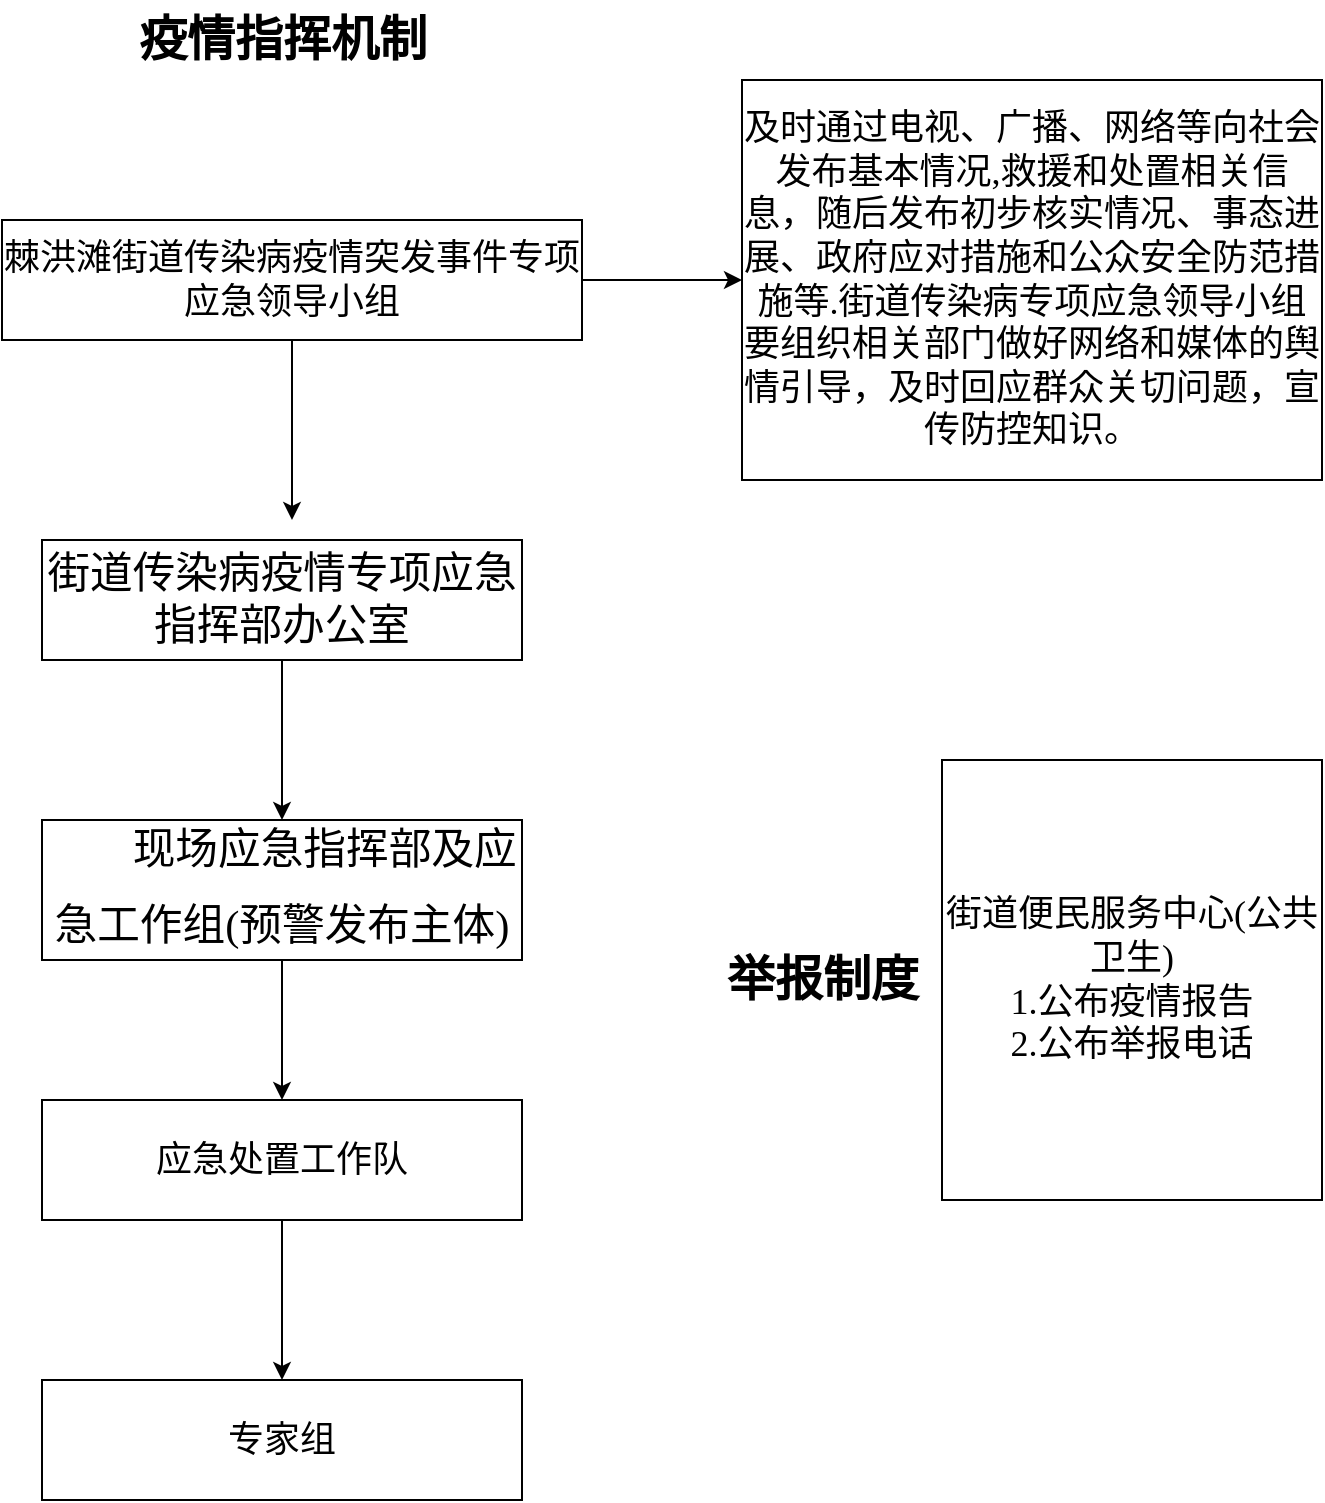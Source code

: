 <mxfile version="13.7.9" type="device" pages="9"><diagram id="ZXWJiKFMZtpCWGGEJo9D" name="组织指挥机制"><mxGraphModel dx="464" dy="639" grid="1" gridSize="10" guides="1" tooltips="1" connect="1" arrows="1" fold="1" page="1" pageScale="1" pageWidth="827" pageHeight="1169" math="0" shadow="0"><root><mxCell id="0"/><mxCell id="1" parent="0"/><mxCell id="2" value="疫情指挥机制" style="text;strokeColor=none;fillColor=none;html=1;fontSize=24;fontStyle=1;verticalAlign=middle;align=center;" parent="1" vertex="1"><mxGeometry x="190" y="190" width="100" height="40" as="geometry"/></mxCell><mxCell id="4" style="edgeStyle=orthogonalEdgeStyle;rounded=0;orthogonalLoop=1;jettySize=auto;html=1;" parent="1" source="3" edge="1"><mxGeometry relative="1" as="geometry"><mxPoint x="245" y="450" as="targetPoint"/></mxGeometry></mxCell><mxCell id="Kh2_vl9zeyRcbv6Mt--q-13" value="" style="edgeStyle=orthogonalEdgeStyle;rounded=0;orthogonalLoop=1;jettySize=auto;html=1;" parent="1" source="3" target="Kh2_vl9zeyRcbv6Mt--q-12" edge="1"><mxGeometry relative="1" as="geometry"/></mxCell><mxCell id="3" value="&lt;p class=&quot;MsoNormal&quot;&gt;&lt;font style=&quot;font-size: 18px&quot; face=&quot;宋体&quot;&gt;棘洪滩街道传染病疫情突发事件专项应急领导小组&lt;/font&gt;&lt;/p&gt;" style="rounded=0;whiteSpace=wrap;html=1;" parent="1" vertex="1"><mxGeometry x="100" y="300" width="290" height="60" as="geometry"/></mxCell><mxCell id="Kh2_vl9zeyRcbv6Mt--q-12" value="&lt;p class=&quot;MsoNormal&quot;&gt;&lt;font style=&quot;font-size: 18px&quot; face=&quot;宋体&quot;&gt;及时通过电视、广播、网络等向社会发布基本情况,救援和处置相关信息，随后发布初步核实情况、事态进展、政府应对措施和公众安全防范措施等.&lt;span style=&quot;text-indent: 32pt&quot;&gt;街道传染病专项应急领导小组要组织相关部门做好网络和媒体的舆情引导，及时回应群众关切问题，宣传防控知识。&lt;/span&gt;&lt;/font&gt;&lt;/p&gt;&lt;p class=&quot;MsoNormal&quot; style=&quot;text-indent: 32.0pt ; line-height: 26.0pt&quot;&gt;&lt;span style=&quot;font-size: 16.0pt&quot;&gt;&lt;/span&gt;&lt;/p&gt;" style="rounded=0;whiteSpace=wrap;html=1;" parent="1" vertex="1"><mxGeometry x="470" y="230" width="290" height="200" as="geometry"/></mxCell><mxCell id="8" value="" style="edgeStyle=orthogonalEdgeStyle;rounded=0;orthogonalLoop=1;jettySize=auto;html=1;" parent="1" source="6" target="7" edge="1"><mxGeometry relative="1" as="geometry"/></mxCell><mxCell id="6" value="&lt;p class=&quot;MsoNormal&quot;&gt;&lt;span style=&quot;font-size: 16.0pt&quot;&gt;街道传染病疫情专项应急指挥部办公室&lt;/span&gt;&lt;/p&gt;" style="rounded=0;whiteSpace=wrap;html=1;fontFamily=宋体;" parent="1" vertex="1"><mxGeometry x="120" y="460" width="240" height="60" as="geometry"/></mxCell><mxCell id="10" value="" style="edgeStyle=orthogonalEdgeStyle;rounded=0;orthogonalLoop=1;jettySize=auto;html=1;" parent="1" source="7" target="9" edge="1"><mxGeometry relative="1" as="geometry"/></mxCell><mxCell id="7" value="&lt;p class=&quot;MsoNormal&quot; style=&quot;text-indent: 32.0pt ; line-height: 26.0pt&quot;&gt;&lt;span style=&quot;font-size: 16.0pt&quot;&gt;&lt;font face=&quot;宋体&quot;&gt;现场应急指挥部及应急工作组(预警发布主体)&lt;/font&gt;&lt;/span&gt;&lt;span style=&quot;font-size: 16.0pt&quot;&gt;&lt;/span&gt;&lt;/p&gt;" style="rounded=0;whiteSpace=wrap;html=1;" parent="1" vertex="1"><mxGeometry x="120" y="600" width="240" height="70" as="geometry"/></mxCell><mxCell id="12" value="" style="edgeStyle=orthogonalEdgeStyle;rounded=0;orthogonalLoop=1;jettySize=auto;html=1;" parent="1" source="9" target="11" edge="1"><mxGeometry relative="1" as="geometry"/></mxCell><mxCell id="9" value="&lt;p class=&quot;MsoNormal&quot; style=&quot;line-height: 26pt&quot;&gt;&lt;font face=&quot;宋体&quot; style=&quot;font-size: 18px&quot;&gt;应急处置工作队&lt;/font&gt;&lt;span style=&quot;font-size: 16.0pt&quot;&gt;&lt;/span&gt;&lt;/p&gt;" style="rounded=0;whiteSpace=wrap;html=1;" parent="1" vertex="1"><mxGeometry x="120" y="740" width="240" height="60" as="geometry"/></mxCell><mxCell id="11" value="&lt;p class=&quot;MsoNormal&quot;&gt;&lt;font face=&quot;宋体&quot; style=&quot;font-size: 18px&quot;&gt;专家组&lt;/font&gt;&lt;/p&gt;" style="rounded=0;whiteSpace=wrap;html=1;" parent="1" vertex="1"><mxGeometry x="120" y="880" width="240" height="60" as="geometry"/></mxCell><mxCell id="WQKqxvWcneUZPQJgD32n-12" value="举报制度" style="text;strokeColor=none;fillColor=none;html=1;fontSize=24;fontStyle=1;verticalAlign=middle;align=center;" parent="1" vertex="1"><mxGeometry x="460" y="660" width="100" height="40" as="geometry"/></mxCell><mxCell id="WQKqxvWcneUZPQJgD32n-13" value="&lt;font face=&quot;宋体&quot; style=&quot;font-size: 18px&quot;&gt;街道便民服务中心(公共卫生)&lt;br&gt;1.公布疫情报告&lt;br&gt;2.公布举报电话&lt;/font&gt;" style="rounded=0;whiteSpace=wrap;html=1;fontFamily=仿宋gb2312;" parent="1" vertex="1"><mxGeometry x="570" y="570" width="190" height="220" as="geometry"/></mxCell></root></mxGraphModel></diagram><diagram id="LHJbQwjfRo40FWLI7Jk3" name="检测预警"><mxGraphModel dx="2588" dy="1801" grid="1" gridSize="10" guides="1" tooltips="1" connect="1" arrows="1" fold="1" page="1" pageScale="1" pageWidth="827" pageHeight="1169" math="0" shadow="0"><root><mxCell id="65U1kqGVxbm4W9fKizrE-0"/><mxCell id="65U1kqGVxbm4W9fKizrE-1" parent="65U1kqGVxbm4W9fKizrE-0"/><mxCell id="65U1kqGVxbm4W9fKizrE-15" value="预警等级" style="text;strokeColor=none;fillColor=none;html=1;fontSize=24;fontStyle=1;verticalAlign=middle;align=center;" parent="65U1kqGVxbm4W9fKizrE-1" vertex="1"><mxGeometry x="-1643.5" y="-1169" width="100" height="40" as="geometry"/></mxCell><mxCell id="WJIaz9mkri21iHha-I5F-2" value="" style="edgeStyle=orthogonalEdgeStyle;rounded=0;orthogonalLoop=1;jettySize=auto;html=1;" parent="65U1kqGVxbm4W9fKizrE-1" source="WJIaz9mkri21iHha-I5F-0" target="WJIaz9mkri21iHha-I5F-1" edge="1"><mxGeometry relative="1" as="geometry"/></mxCell><mxCell id="JM9lKF9UcWHb3dMxho6o-2" value="" style="edgeStyle=orthogonalEdgeStyle;rounded=0;orthogonalLoop=1;jettySize=auto;html=1;" parent="65U1kqGVxbm4W9fKizrE-1" source="WJIaz9mkri21iHha-I5F-0" target="JM9lKF9UcWHb3dMxho6o-1" edge="1"><mxGeometry relative="1" as="geometry"/></mxCell><mxCell id="WJIaz9mkri21iHha-I5F-0" value="&lt;font face=&quot;宋体&quot; style=&quot;font-size: 18px&quot;&gt;蓝色&lt;/font&gt;" style="rounded=0;whiteSpace=wrap;html=1;" parent="65U1kqGVxbm4W9fKizrE-1" vertex="1"><mxGeometry x="-1653.5" y="-1109" width="120" height="60" as="geometry"/></mxCell><mxCell id="JM9lKF9UcWHb3dMxho6o-4" value="" style="edgeStyle=orthogonalEdgeStyle;rounded=0;orthogonalLoop=1;jettySize=auto;html=1;" parent="65U1kqGVxbm4W9fKizrE-1" source="JM9lKF9UcWHb3dMxho6o-1" target="JM9lKF9UcWHb3dMxho6o-3" edge="1"><mxGeometry relative="1" as="geometry"/></mxCell><mxCell id="JM9lKF9UcWHb3dMxho6o-1" value="&lt;font face=&quot;宋体&quot; style=&quot;font-size: 18px&quot;&gt;区传染病专项应急指挥部制作&lt;/font&gt;" style="rounded=0;whiteSpace=wrap;html=1;" parent="65U1kqGVxbm4W9fKizrE-1" vertex="1"><mxGeometry x="-1503.5" y="-1119" width="120" height="80" as="geometry"/></mxCell><mxCell id="4t2UtXZuDlzoccqBQhbJ-2" value="" style="edgeStyle=orthogonalEdgeStyle;rounded=0;orthogonalLoop=1;jettySize=auto;html=1;" parent="65U1kqGVxbm4W9fKizrE-1" source="JM9lKF9UcWHb3dMxho6o-3" target="4t2UtXZuDlzoccqBQhbJ-1" edge="1"><mxGeometry relative="1" as="geometry"/></mxCell><mxCell id="JM9lKF9UcWHb3dMxho6o-3" value="&lt;font face=&quot;宋体&quot; style=&quot;font-size: 18px&quot;&gt;区传染病专项应急指挥部批准后发布&lt;/font&gt;" style="rounded=0;whiteSpace=wrap;html=1;" parent="65U1kqGVxbm4W9fKizrE-1" vertex="1"><mxGeometry x="-1343.5" y="-1119" width="120" height="80" as="geometry"/></mxCell><mxCell id="4t2UtXZuDlzoccqBQhbJ-4" value="" style="edgeStyle=orthogonalEdgeStyle;rounded=0;orthogonalLoop=1;jettySize=auto;html=1;" parent="65U1kqGVxbm4W9fKizrE-1" source="4t2UtXZuDlzoccqBQhbJ-1" target="4t2UtXZuDlzoccqBQhbJ-3" edge="1"><mxGeometry relative="1" as="geometry"/></mxCell><mxCell id="JpFL30bthpC6mQnDMSn4-2" style="edgeStyle=orthogonalEdgeStyle;rounded=0;orthogonalLoop=1;jettySize=auto;html=1;entryX=0;entryY=0.5;entryDx=0;entryDy=0;" parent="65U1kqGVxbm4W9fKizrE-1" source="4t2UtXZuDlzoccqBQhbJ-1" target="JpFL30bthpC6mQnDMSn4-0" edge="1"><mxGeometry relative="1" as="geometry"><Array as="points"><mxPoint x="-963.5" y="-1078"/><mxPoint x="-963.5" y="-619"/></Array></mxGeometry></mxCell><mxCell id="4t2UtXZuDlzoccqBQhbJ-1" value="&lt;font face=&quot;宋体&quot; style=&quot;font-size: 18px&quot;&gt;监测单位密切关注事件发展趋势,信息互通&lt;/font&gt;" style="rounded=0;whiteSpace=wrap;html=1;" parent="65U1kqGVxbm4W9fKizrE-1" vertex="1"><mxGeometry x="-1163.5" y="-1124" width="120" height="90" as="geometry"/></mxCell><mxCell id="JpFL30bthpC6mQnDMSn4-3" style="edgeStyle=orthogonalEdgeStyle;rounded=0;orthogonalLoop=1;jettySize=auto;html=1;entryX=0;entryY=0.5;entryDx=0;entryDy=0;" parent="65U1kqGVxbm4W9fKizrE-1" source="4t2UtXZuDlzoccqBQhbJ-3" target="JpFL30bthpC6mQnDMSn4-0" edge="1"><mxGeometry relative="1" as="geometry"><Array as="points"><mxPoint x="-963.5" y="-945"/><mxPoint x="-963.5" y="-619"/></Array></mxGeometry></mxCell><mxCell id="4t2UtXZuDlzoccqBQhbJ-3" value="&lt;font face=&quot;宋体&quot; style=&quot;font-size: 18px&quot;&gt;1.启动应急预案&lt;br&gt;2.密切关注发展趋势,畅通联系电话,信息互通&lt;br&gt;3.组织专家会商研判&lt;br&gt;4.街道 及相关部门做好队伍物资准备&lt;br&gt;5.街道 做好应急队伍的传染病防控培训&lt;br&gt;6.专家组建议要采取的其他防控措施&lt;/font&gt;" style="rounded=0;whiteSpace=wrap;html=1;align=left;" parent="65U1kqGVxbm4W9fKizrE-1" vertex="1"><mxGeometry x="-1223.5" y="-1009" width="240" height="245" as="geometry"/></mxCell><mxCell id="WJIaz9mkri21iHha-I5F-4" value="" style="edgeStyle=orthogonalEdgeStyle;rounded=0;orthogonalLoop=1;jettySize=auto;html=1;" parent="65U1kqGVxbm4W9fKizrE-1" source="WJIaz9mkri21iHha-I5F-1" target="WJIaz9mkri21iHha-I5F-3" edge="1"><mxGeometry relative="1" as="geometry"/></mxCell><mxCell id="JM9lKF9UcWHb3dMxho6o-6" value="" style="edgeStyle=orthogonalEdgeStyle;rounded=0;orthogonalLoop=1;jettySize=auto;html=1;entryX=0;entryY=0.5;entryDx=0;entryDy=0;exitX=1;exitY=0.5;exitDx=0;exitDy=0;" parent="65U1kqGVxbm4W9fKizrE-1" source="WJIaz9mkri21iHha-I5F-1" target="JM9lKF9UcWHb3dMxho6o-5" edge="1"><mxGeometry relative="1" as="geometry"><mxPoint x="-1463.5" y="-829" as="targetPoint"/><mxPoint x="-1533.5" y="-599.231" as="sourcePoint"/></mxGeometry></mxCell><mxCell id="WJIaz9mkri21iHha-I5F-1" value="&lt;font face=&quot;宋体&quot; style=&quot;font-size: 18px&quot;&gt;黄色&lt;/font&gt;" style="rounded=0;whiteSpace=wrap;html=1;" parent="65U1kqGVxbm4W9fKizrE-1" vertex="1"><mxGeometry x="-1654" y="-649" width="120" height="60" as="geometry"/></mxCell><mxCell id="JM9lKF9UcWHb3dMxho6o-9" value="" style="edgeStyle=orthogonalEdgeStyle;rounded=0;orthogonalLoop=1;jettySize=auto;html=1;" parent="65U1kqGVxbm4W9fKizrE-1" source="JM9lKF9UcWHb3dMxho6o-5" target="JM9lKF9UcWHb3dMxho6o-8" edge="1"><mxGeometry relative="1" as="geometry"/></mxCell><mxCell id="JM9lKF9UcWHb3dMxho6o-5" value="&lt;font face=&quot;宋体&quot; style=&quot;font-size: 18px&quot;&gt;区传染病专项应急指挥部&lt;/font&gt;" style="rounded=0;whiteSpace=wrap;html=1;" parent="65U1kqGVxbm4W9fKizrE-1" vertex="1"><mxGeometry x="-1503.5" y="-649" width="120" height="60" as="geometry"/></mxCell><mxCell id="JM9lKF9UcWHb3dMxho6o-8" value="&lt;font face=&quot;宋体&quot; style=&quot;font-size: 18px&quot;&gt;市传染病专项应急指挥部办公室批准后发布&lt;/font&gt;" style="rounded=0;whiteSpace=wrap;html=1;" parent="65U1kqGVxbm4W9fKizrE-1" vertex="1"><mxGeometry x="-1360.5" y="-669" width="120" height="100" as="geometry"/></mxCell><mxCell id="WJIaz9mkri21iHha-I5F-6" value="" style="edgeStyle=orthogonalEdgeStyle;rounded=0;orthogonalLoop=1;jettySize=auto;html=1;" parent="65U1kqGVxbm4W9fKizrE-1" source="WJIaz9mkri21iHha-I5F-3" target="WJIaz9mkri21iHha-I5F-5" edge="1"><mxGeometry relative="1" as="geometry"/></mxCell><mxCell id="WJIaz9mkri21iHha-I5F-3" value="&lt;font face=&quot;宋体&quot; style=&quot;font-size: 18px&quot;&gt;橙色&lt;/font&gt;" style="rounded=0;whiteSpace=wrap;html=1;" parent="65U1kqGVxbm4W9fKizrE-1" vertex="1"><mxGeometry x="-1654" y="-404" width="120" height="60" as="geometry"/></mxCell><mxCell id="yysWuTSgtzvzpYwu5TlF-8" style="edgeStyle=orthogonalEdgeStyle;rounded=0;orthogonalLoop=1;jettySize=auto;html=1;" parent="65U1kqGVxbm4W9fKizrE-1" edge="1"><mxGeometry relative="1" as="geometry"><mxPoint x="-1050.833" y="-209" as="targetPoint"/><mxPoint x="-1533.5" y="-209" as="sourcePoint"/></mxGeometry></mxCell><mxCell id="WJIaz9mkri21iHha-I5F-5" value="&lt;font face=&quot;宋体&quot; style=&quot;font-size: 18px&quot;&gt;红色&lt;/font&gt;" style="rounded=0;whiteSpace=wrap;html=1;" parent="65U1kqGVxbm4W9fKizrE-1" vertex="1"><mxGeometry x="-1654" y="-239" width="120" height="60" as="geometry"/></mxCell><mxCell id="JM9lKF9UcWHb3dMxho6o-7" value="&lt;font face=&quot;宋体&quot; style=&quot;font-size: 18px&quot;&gt;≥黄色&lt;/font&gt;" style="text;html=1;strokeColor=none;fillColor=none;align=center;verticalAlign=middle;whiteSpace=wrap;rounded=0;" parent="65U1kqGVxbm4W9fKizrE-1" vertex="1"><mxGeometry x="-1543.5" y="-679" width="60" height="20" as="geometry"/></mxCell><mxCell id="JM9lKF9UcWHb3dMxho6o-10" value="&lt;font face=&quot;宋体&quot; style=&quot;font-size: 18px&quot;&gt;上报&lt;/font&gt;" style="text;html=1;strokeColor=none;fillColor=none;align=center;verticalAlign=middle;whiteSpace=wrap;rounded=0;" parent="65U1kqGVxbm4W9fKizrE-1" vertex="1"><mxGeometry x="-1400.5" y="-679" width="40" height="20" as="geometry"/></mxCell><mxCell id="JM9lKF9UcWHb3dMxho6o-11" value="&lt;font face=&quot;宋体&quot; style=&quot;font-size: 18px&quot;&gt;上报&lt;/font&gt;" style="text;html=1;strokeColor=none;fillColor=none;align=center;verticalAlign=middle;whiteSpace=wrap;rounded=0;" parent="65U1kqGVxbm4W9fKizrE-1" vertex="1"><mxGeometry x="-1383.5" y="-1099" width="40" height="20" as="geometry"/></mxCell><mxCell id="4t2UtXZuDlzoccqBQhbJ-0" value="预警响应措施" style="text;strokeColor=none;fillColor=none;html=1;fontSize=24;fontStyle=1;verticalAlign=middle;align=center;" parent="65U1kqGVxbm4W9fKizrE-1" vertex="1"><mxGeometry x="-1103.5" y="-1169" width="100" height="40" as="geometry"/></mxCell><mxCell id="4t2UtXZuDlzoccqBQhbJ-6" value="" style="edgeStyle=elbowEdgeStyle;elbow=horizontal;endArrow=classic;html=1;exitX=1;exitY=0.5;exitDx=0;exitDy=0;entryX=0;entryY=0.5;entryDx=0;entryDy=0;" parent="65U1kqGVxbm4W9fKizrE-1" source="JM9lKF9UcWHb3dMxho6o-8" target="4t2UtXZuDlzoccqBQhbJ-9" edge="1"><mxGeometry width="50" height="50" relative="1" as="geometry"><mxPoint x="-1143.5" y="-649" as="sourcePoint"/><mxPoint x="-1093.5" y="-589" as="targetPoint"/></mxGeometry></mxCell><mxCell id="4t2UtXZuDlzoccqBQhbJ-7" value="" style="shape=cross;whiteSpace=wrap;html=1;" parent="65U1kqGVxbm4W9fKizrE-1" vertex="1"><mxGeometry x="-1123.5" y="-790" width="40" height="40" as="geometry"/></mxCell><mxCell id="4t2UtXZuDlzoccqBQhbJ-8" style="edgeStyle=orthogonalEdgeStyle;rounded=0;orthogonalLoop=1;jettySize=auto;html=1;exitX=0;exitY=0;exitDx=16;exitDy=16;exitPerimeter=0;entryX=1;entryY=0.5;entryDx=0;entryDy=0;entryPerimeter=0;" parent="65U1kqGVxbm4W9fKizrE-1" source="4t2UtXZuDlzoccqBQhbJ-7" target="4t2UtXZuDlzoccqBQhbJ-7" edge="1"><mxGeometry relative="1" as="geometry"/></mxCell><mxCell id="JpFL30bthpC6mQnDMSn4-1" value="" style="edgeStyle=orthogonalEdgeStyle;rounded=0;orthogonalLoop=1;jettySize=auto;html=1;" parent="65U1kqGVxbm4W9fKizrE-1" source="4t2UtXZuDlzoccqBQhbJ-9" target="JpFL30bthpC6mQnDMSn4-0" edge="1"><mxGeometry relative="1" as="geometry"/></mxCell><mxCell id="4t2UtXZuDlzoccqBQhbJ-9" value="&lt;font face=&quot;宋体&quot; style=&quot;font-size: 18px&quot;&gt;1.街道与区专项应急各人员,有关部门,24小时通信畅通,随时报告进展,专家研判情况&lt;br&gt;2.街道 对接上级部门 组织有关不猛会商疫情研判&lt;br&gt;3.街道 召开成员单位 相关部门 工作会议 部署防控措施&lt;br&gt;4.街道 各成员 部门 三级备勤&lt;br&gt;5.街道 开展预防与应对宣传活动&lt;br&gt;6.其他&lt;/font&gt;" style="rounded=0;whiteSpace=wrap;html=1;align=left;" parent="65U1kqGVxbm4W9fKizrE-1" vertex="1"><mxGeometry x="-1223.5" y="-749" width="240" height="260" as="geometry"/></mxCell><mxCell id="JpFL30bthpC6mQnDMSn4-0" value="&lt;span style=&quot;text-indent: 42.667px ; white-space: normal&quot;&gt;&lt;font face=&quot;宋体&quot; style=&quot;font-size: 18px&quot;&gt;在上级明确接触警报时,宣布接触已经采取的有关措施&lt;/font&gt;&lt;/span&gt;" style="rounded=0;whiteSpace=wrap;html=1;align=center;" parent="65U1kqGVxbm4W9fKizrE-1" vertex="1"><mxGeometry x="-947.5" y="-679" width="120" height="120" as="geometry"/></mxCell><mxCell id="yysWuTSgtzvzpYwu5TlF-0" value="" style="edgeStyle=elbowEdgeStyle;elbow=horizontal;endArrow=classic;html=1;entryX=0;entryY=0.5;entryDx=0;entryDy=0;" parent="65U1kqGVxbm4W9fKizrE-1" target="yysWuTSgtzvzpYwu5TlF-2" edge="1"><mxGeometry width="50" height="50" relative="1" as="geometry"><mxPoint x="-1533.5" y="-374" as="sourcePoint"/><mxPoint x="-1053.5" y="-299" as="targetPoint"/></mxGeometry></mxCell><mxCell id="yysWuTSgtzvzpYwu5TlF-1" value="" style="shape=cross;whiteSpace=wrap;html=1;" parent="65U1kqGVxbm4W9fKizrE-1" vertex="1"><mxGeometry x="-1130" y="-489" width="40" height="40" as="geometry"/></mxCell><mxCell id="yysWuTSgtzvzpYwu5TlF-2" value="&lt;font face=&quot;宋体&quot; style=&quot;font-size: 18px&quot;&gt;1.街道 24小时值守 必要时集中办公&lt;br&gt;2.街道 24小时待命&lt;br&gt;3.街道&amp;nbsp; 应急处置准备,对高危易发区域二级备勤&lt;br&gt;4.其他&lt;/font&gt;" style="rounded=0;whiteSpace=wrap;html=1;align=left;" parent="65U1kqGVxbm4W9fKizrE-1" vertex="1"><mxGeometry x="-1223.5" y="-449" width="240" height="150" as="geometry"/></mxCell><mxCell id="yysWuTSgtzvzpYwu5TlF-3" value="" style="edgeStyle=elbowEdgeStyle;elbow=horizontal;endArrow=classic;html=1;exitX=1;exitY=0.5;exitDx=0;exitDy=0;entryX=0;entryY=0.5;entryDx=0;entryDy=0;" parent="65U1kqGVxbm4W9fKizrE-1" target="JM9lKF9UcWHb3dMxho6o-5" edge="1"><mxGeometry width="50" height="50" relative="1" as="geometry"><mxPoint x="-1533.654" y="-374.615" as="sourcePoint"/><mxPoint x="-1473.5" y="-729" as="targetPoint"/><Array as="points"><mxPoint x="-1513.5" y="-469"/><mxPoint x="-1503.5" y="-479"/></Array></mxGeometry></mxCell><mxCell id="yysWuTSgtzvzpYwu5TlF-4" value="" style="edgeStyle=elbowEdgeStyle;elbow=horizontal;endArrow=classic;html=1;exitX=1;exitY=0.5;exitDx=0;exitDy=0;entryX=0;entryY=0.5;entryDx=0;entryDy=0;" parent="65U1kqGVxbm4W9fKizrE-1" target="JM9lKF9UcWHb3dMxho6o-5" edge="1"><mxGeometry width="50" height="50" relative="1" as="geometry"><mxPoint x="-1533.654" y="-208.462" as="sourcePoint"/><mxPoint x="-1453.5" y="-829" as="targetPoint"/><Array as="points"><mxPoint x="-1513.5" y="-479"/><mxPoint x="-1503.5" y="-479"/><mxPoint x="-1503.5" y="-489"/></Array></mxGeometry></mxCell><mxCell id="yysWuTSgtzvzpYwu5TlF-9" value="&lt;font face=&quot;宋体&quot; style=&quot;font-size: 18px&quot;&gt;1.街道 集中办公&lt;br&gt;2.街道 在岗值班 一级备勤&lt;br&gt;3.其他&lt;/font&gt;" style="rounded=0;whiteSpace=wrap;html=1;align=left;" parent="65U1kqGVxbm4W9fKizrE-1" vertex="1"><mxGeometry x="-1223.5" y="-259" width="240" height="80" as="geometry"/></mxCell><mxCell id="yysWuTSgtzvzpYwu5TlF-10" value="" style="shape=cross;whiteSpace=wrap;html=1;" parent="65U1kqGVxbm4W9fKizrE-1" vertex="1"><mxGeometry x="-1130" y="-299" width="40" height="40" as="geometry"/></mxCell><mxCell id="JpFL30bthpC6mQnDMSn4-5" value="" style="edgeStyle=elbowEdgeStyle;elbow=horizontal;endArrow=classic;html=1;exitX=1;exitY=0.5;exitDx=0;exitDy=0;entryX=0;entryY=0.5;entryDx=0;entryDy=0;" parent="65U1kqGVxbm4W9fKizrE-1" source="yysWuTSgtzvzpYwu5TlF-2" target="JpFL30bthpC6mQnDMSn4-0" edge="1"><mxGeometry width="50" height="50" relative="1" as="geometry"><mxPoint x="-993.5" y="-359" as="sourcePoint"/><mxPoint x="-943.5" y="-409" as="targetPoint"/><Array as="points"><mxPoint x="-963.5" y="-469"/></Array></mxGeometry></mxCell><mxCell id="JpFL30bthpC6mQnDMSn4-6" value="" style="edgeStyle=elbowEdgeStyle;elbow=horizontal;endArrow=classic;html=1;exitX=1;exitY=0.5;exitDx=0;exitDy=0;entryX=0;entryY=0.5;entryDx=0;entryDy=0;" parent="65U1kqGVxbm4W9fKizrE-1" source="yysWuTSgtzvzpYwu5TlF-9" target="JpFL30bthpC6mQnDMSn4-0" edge="1"><mxGeometry width="50" height="50" relative="1" as="geometry"><mxPoint x="-983.5" y="-199" as="sourcePoint"/><mxPoint x="-913.5" y="-599" as="targetPoint"/><Array as="points"><mxPoint x="-963.5" y="-549"/></Array></mxGeometry></mxCell></root></mxGraphModel></diagram><diagram id="vDxTFNwuoBdLCBgh6uVD" name="先期处置"><mxGraphModel dx="2384" dy="3391" grid="1" gridSize="10" guides="1" tooltips="1" connect="1" arrows="1" fold="1" page="1" pageScale="1" pageWidth="827" pageHeight="1169" math="0" shadow="0"><root><mxCell id="lz2FRejGKomKYNV2bh6f-0"/><mxCell id="lz2FRejGKomKYNV2bh6f-1" parent="lz2FRejGKomKYNV2bh6f-0"/><mxCell id="X7LgRECt6ttk7hsPhHOx-1" value="先期处置" style="text;strokeColor=none;fillColor=none;html=1;fontSize=17;fontStyle=1;verticalAlign=middle;align=center;fontFamily=Helvetica;" parent="lz2FRejGKomKYNV2bh6f-1" vertex="1"><mxGeometry x="-480" y="-2210" width="100" height="40" as="geometry"/></mxCell><mxCell id="X7LgRECt6ttk7hsPhHOx-2" value="&lt;font style=&quot;font-size: 17px;&quot;&gt;启动相关预案应急响应,采取有关措施控制事态发展&lt;/font&gt;" style="rounded=0;whiteSpace=wrap;html=1;fontFamily=Helvetica;fontSize=17;" parent="lz2FRejGKomKYNV2bh6f-1" vertex="1"><mxGeometry x="-490" y="-2160" width="120" height="130" as="geometry"/></mxCell><mxCell id="X7LgRECt6ttk7hsPhHOx-3" value="&lt;font style=&quot;font-size: 17px;&quot;&gt;各部门按预案和规定及时组织协调动员群众参与应急处置工作&lt;/font&gt;" style="rounded=0;whiteSpace=wrap;html=1;fontFamily=Helvetica;fontSize=17;" parent="lz2FRejGKomKYNV2bh6f-1" vertex="1"><mxGeometry x="-490" y="-1990" width="120" height="150" as="geometry"/></mxCell><mxCell id="X7LgRECt6ttk7hsPhHOx-5" value="严防次生、衍生灾害" style="rounded=0;whiteSpace=wrap;html=1;fontFamily=Helvetica;fontSize=17;" parent="lz2FRejGKomKYNV2bh6f-1" vertex="1"><mxGeometry x="-490" y="-1763" width="120" height="60" as="geometry"/></mxCell><mxCell id="X7LgRECt6ttk7hsPhHOx-7" value="&lt;font style=&quot;font-size: 17px;&quot;&gt;及时向区传染病专项应急指挥部报告&lt;/font&gt;" style="rounded=0;whiteSpace=wrap;html=1;fontFamily=Helvetica;fontSize=17;" parent="lz2FRejGKomKYNV2bh6f-1" vertex="1"><mxGeometry x="-490" y="-1680" width="120" height="100" as="geometry"/></mxCell><mxCell id="X7LgRECt6ttk7hsPhHOx-9" value="" style="endArrow=none;html=1;entryX=0.5;entryY=1;entryDx=0;entryDy=0;exitX=0.5;exitY=0;exitDx=0;exitDy=0;fontFamily=Helvetica;fontSize=17;" parent="lz2FRejGKomKYNV2bh6f-1" source="X7LgRECt6ttk7hsPhHOx-3" target="X7LgRECt6ttk7hsPhHOx-2" edge="1"><mxGeometry width="50" height="50" relative="1" as="geometry"><mxPoint x="-450" y="-2040" as="sourcePoint"/><mxPoint x="-400" y="-2090" as="targetPoint"/></mxGeometry></mxCell><mxCell id="X7LgRECt6ttk7hsPhHOx-10" value="" style="endArrow=none;html=1;entryX=0.5;entryY=1;entryDx=0;entryDy=0;fontFamily=Helvetica;fontSize=17;" parent="lz2FRejGKomKYNV2bh6f-1" source="X7LgRECt6ttk7hsPhHOx-5" target="X7LgRECt6ttk7hsPhHOx-3" edge="1"><mxGeometry width="50" height="50" relative="1" as="geometry"><mxPoint x="-440" y="-1900" as="sourcePoint"/><mxPoint x="-390" y="-1950" as="targetPoint"/></mxGeometry></mxCell><mxCell id="X7LgRECt6ttk7hsPhHOx-11" value="" style="endArrow=none;html=1;exitX=0.5;exitY=0;exitDx=0;exitDy=0;fontFamily=Helvetica;fontSize=17;" parent="lz2FRejGKomKYNV2bh6f-1" source="X7LgRECt6ttk7hsPhHOx-7" target="X7LgRECt6ttk7hsPhHOx-5" edge="1"><mxGeometry width="50" height="50" relative="1" as="geometry"><mxPoint x="-440" y="-1740" as="sourcePoint"/><mxPoint x="-390" y="-1790" as="targetPoint"/></mxGeometry></mxCell></root></mxGraphModel></diagram><diagram id="MLwii39K082NmXY7vDvk" name="分级相应指挥协调"><mxGraphModel dx="934" dy="1801" grid="1" gridSize="10" guides="1" tooltips="1" connect="1" arrows="1" fold="1" page="1" pageScale="1" pageWidth="827" pageHeight="1169" math="0" shadow="0"><root><mxCell id="WM_dJNTVQuV0KUwlzACz-0"/><mxCell id="WM_dJNTVQuV0KUwlzACz-1" parent="WM_dJNTVQuV0KUwlzACz-0"/><mxCell id="fkpABXFRyQDo5oMdWcqg-0" value="分级响应" style="text;strokeColor=none;fillColor=none;html=1;fontSize=17;fontStyle=1;verticalAlign=middle;align=center;fontFamily=Helvetica;" vertex="1" parent="WM_dJNTVQuV0KUwlzACz-1"><mxGeometry x="20" y="-1150" width="100" height="40" as="geometry"/></mxCell><mxCell id="fkpABXFRyQDo5oMdWcqg-1" value="" style="edgeStyle=orthogonalEdgeStyle;rounded=0;orthogonalLoop=1;jettySize=auto;html=1;fontFamily=Helvetica;fontSize=17;" edge="1" parent="WM_dJNTVQuV0KUwlzACz-1" source="fkpABXFRyQDo5oMdWcqg-3" target="fkpABXFRyQDo5oMdWcqg-11"><mxGeometry relative="1" as="geometry"/></mxCell><mxCell id="fkpABXFRyQDo5oMdWcqg-2" value="" style="edgeStyle=orthogonalEdgeStyle;rounded=0;orthogonalLoop=1;jettySize=auto;html=1;fontFamily=Helvetica;fontSize=17;" edge="1" parent="WM_dJNTVQuV0KUwlzACz-1" source="fkpABXFRyQDo5oMdWcqg-3" target="fkpABXFRyQDo5oMdWcqg-5"><mxGeometry relative="1" as="geometry"/></mxCell><mxCell id="fkpABXFRyQDo5oMdWcqg-3" value="&lt;font style=&quot;font-size: 17px;&quot;&gt;一般：三级响应&lt;/font&gt;" style="rounded=0;whiteSpace=wrap;html=1;fontFamily=Helvetica;fontSize=17;" vertex="1" parent="WM_dJNTVQuV0KUwlzACz-1"><mxGeometry y="-980" width="120" height="60" as="geometry"/></mxCell><mxCell id="fkpABXFRyQDo5oMdWcqg-4" value="" style="edgeStyle=orthogonalEdgeStyle;rounded=0;orthogonalLoop=1;jettySize=auto;html=1;fontFamily=Helvetica;fontSize=17;" edge="1" parent="WM_dJNTVQuV0KUwlzACz-1" source="fkpABXFRyQDo5oMdWcqg-5" target="fkpABXFRyQDo5oMdWcqg-7"><mxGeometry relative="1" as="geometry"/></mxCell><mxCell id="fkpABXFRyQDo5oMdWcqg-5" value="&lt;font style=&quot;font-size: 17px;&quot;&gt;区专项提出建议&lt;/font&gt;" style="rounded=0;whiteSpace=wrap;html=1;fontFamily=Helvetica;fontSize=17;" vertex="1" parent="WM_dJNTVQuV0KUwlzACz-1"><mxGeometry x="150" y="-980" width="120" height="60" as="geometry"/></mxCell><mxCell id="fkpABXFRyQDo5oMdWcqg-6" value="" style="edgeStyle=orthogonalEdgeStyle;rounded=0;orthogonalLoop=1;jettySize=auto;html=1;fontFamily=Helvetica;fontSize=17;" edge="1" parent="WM_dJNTVQuV0KUwlzACz-1" source="fkpABXFRyQDo5oMdWcqg-7" target="fkpABXFRyQDo5oMdWcqg-8"><mxGeometry relative="1" as="geometry"/></mxCell><mxCell id="fkpABXFRyQDo5oMdWcqg-7" value="&lt;font style=&quot;font-size: 17px;&quot;&gt;区专项 副总指或总指挥批准启动，组织调动事发单位，街道办事处及相关传染病疫情应急处置队伍和资源协同处置&lt;/font&gt;" style="rounded=0;whiteSpace=wrap;html=1;fontFamily=Helvetica;fontSize=17;" vertex="1" parent="WM_dJNTVQuV0KUwlzACz-1"><mxGeometry x="310" y="-1060" width="120" height="220" as="geometry"/></mxCell><mxCell id="fkpABXFRyQDo5oMdWcqg-8" value="&lt;p class=&quot;MsoNormal&quot; style=&quot;text-indent: 32pt; line-height: 26pt; font-size: 17px;&quot;&gt;&lt;font style=&quot;font-size: 17px;&quot;&gt;&lt;span style=&quot;font-size: 17px;&quot;&gt;&lt;font style=&quot;font-size: 17px;&quot;&gt;事发单位、社区和相关成员单位分管负责人、街道传染病疫情专项应急指挥部副组长赶赴现场、协调处置。街道传染病疫情专项应急指挥部组长视情赶赴现场指挥协调处置。&lt;/font&gt;&lt;/span&gt;&lt;span style=&quot;font-size: 17px;&quot;&gt;&lt;font style=&quot;font-size: 17px;&quot;&gt;对于一般传染病疫情突发事件中的敏感事件、具有次生或衍生危害性的事件，人员伤亡和财产损失较多的事件，街道传染病疫情专项指挥部组长赶赴现场指挥协调处置，街道应急管理中心主任视情赶赴现场指导事件处置。&lt;/font&gt;&lt;/span&gt;&lt;/font&gt;&lt;/p&gt;" style="rounded=0;whiteSpace=wrap;html=1;fontFamily=Helvetica;fontSize=17;" vertex="1" parent="WM_dJNTVQuV0KUwlzACz-1"><mxGeometry x="445" y="-1140" width="370" height="380" as="geometry"/></mxCell><mxCell id="fkpABXFRyQDo5oMdWcqg-9" value="" style="edgeStyle=orthogonalEdgeStyle;rounded=0;orthogonalLoop=1;jettySize=auto;html=1;fontFamily=Helvetica;fontSize=17;" edge="1" parent="WM_dJNTVQuV0KUwlzACz-1" source="fkpABXFRyQDo5oMdWcqg-11" target="fkpABXFRyQDo5oMdWcqg-18"><mxGeometry relative="1" as="geometry"/></mxCell><mxCell id="fkpABXFRyQDo5oMdWcqg-10" value="" style="edgeStyle=orthogonalEdgeStyle;rounded=0;orthogonalLoop=1;jettySize=auto;html=1;fontFamily=Helvetica;fontSize=17;" edge="1" parent="WM_dJNTVQuV0KUwlzACz-1" source="fkpABXFRyQDo5oMdWcqg-11" target="fkpABXFRyQDo5oMdWcqg-13"><mxGeometry relative="1" as="geometry"/></mxCell><mxCell id="fkpABXFRyQDo5oMdWcqg-11" value="&lt;font style=&quot;font-size: 17px;&quot;&gt;较大：二级响应&lt;/font&gt;" style="rounded=0;whiteSpace=wrap;html=1;fontFamily=Helvetica;fontSize=17;" vertex="1" parent="WM_dJNTVQuV0KUwlzACz-1"><mxGeometry y="-590" width="120" height="60" as="geometry"/></mxCell><mxCell id="fkpABXFRyQDo5oMdWcqg-12" value="" style="edgeStyle=orthogonalEdgeStyle;rounded=0;orthogonalLoop=1;jettySize=auto;html=1;fontFamily=Helvetica;fontSize=17;" edge="1" parent="WM_dJNTVQuV0KUwlzACz-1" source="fkpABXFRyQDo5oMdWcqg-13" target="fkpABXFRyQDo5oMdWcqg-15"><mxGeometry relative="1" as="geometry"/></mxCell><mxCell id="fkpABXFRyQDo5oMdWcqg-13" value="&lt;font style=&quot;font-size: 17px;&quot;&gt;区专项提出建议&lt;/font&gt;" style="rounded=0;whiteSpace=wrap;html=1;fontFamily=Helvetica;fontSize=17;" vertex="1" parent="WM_dJNTVQuV0KUwlzACz-1"><mxGeometry x="150" y="-590" width="120" height="60" as="geometry"/></mxCell><mxCell id="fkpABXFRyQDo5oMdWcqg-14" value="" style="edgeStyle=orthogonalEdgeStyle;rounded=0;orthogonalLoop=1;jettySize=auto;html=1;fontFamily=Helvetica;fontSize=17;" edge="1" parent="WM_dJNTVQuV0KUwlzACz-1" source="fkpABXFRyQDo5oMdWcqg-15" target="fkpABXFRyQDo5oMdWcqg-16"><mxGeometry relative="1" as="geometry"/></mxCell><mxCell id="fkpABXFRyQDo5oMdWcqg-15" value="&lt;font style=&quot;font-size: 17px;&quot;&gt;区总指挥批准启动，向区突发应急委员会主任报告组织。。。。&lt;/font&gt;" style="rounded=0;whiteSpace=wrap;html=1;fontFamily=Helvetica;fontSize=17;" vertex="1" parent="WM_dJNTVQuV0KUwlzACz-1"><mxGeometry x="300" y="-630" width="120" height="140" as="geometry"/></mxCell><mxCell id="fkpABXFRyQDo5oMdWcqg-16" value="&lt;p class=&quot;MsoNormal&quot; style=&quot;text-indent: 32pt; line-height: 26pt; font-size: 17px;&quot;&gt;&lt;font style=&quot;font-size: 17px;&quot;&gt;&lt;font style=&quot;font-size: 17px;&quot;&gt;事发单位、社区和相关成员单位主要负责人、街道传染病疫情专项应急指挥部副组长赶赴现场，配合区相关部门开展先期处置。街道应急管理中心主任应视情赶赴现场指导事件先期处置。&lt;/font&gt;对于较大传染病疫情突发事件中的敏感事件、具有次生或衍生危害性的事件，人员伤亡和财产损失较多的事件，街道应急管理中心主任应赶赴现场，指导事件先期处置。&lt;/font&gt;&lt;/p&gt;" style="rounded=0;whiteSpace=wrap;html=1;fontFamily=Helvetica;fontSize=17;" vertex="1" parent="WM_dJNTVQuV0KUwlzACz-1"><mxGeometry x="445" y="-700" width="370" height="280" as="geometry"/></mxCell><mxCell id="fkpABXFRyQDo5oMdWcqg-17" value="" style="edgeStyle=orthogonalEdgeStyle;rounded=0;orthogonalLoop=1;jettySize=auto;html=1;fontFamily=Helvetica;fontSize=17;" edge="1" parent="WM_dJNTVQuV0KUwlzACz-1" source="fkpABXFRyQDo5oMdWcqg-18" target="fkpABXFRyQDo5oMdWcqg-20"><mxGeometry relative="1" as="geometry"/></mxCell><mxCell id="fkpABXFRyQDo5oMdWcqg-18" value="&lt;font style=&quot;font-size: 17px;&quot;&gt;重大特大：一级响应&lt;/font&gt;" style="rounded=0;whiteSpace=wrap;html=1;fontFamily=Helvetica;fontSize=17;" vertex="1" parent="WM_dJNTVQuV0KUwlzACz-1"><mxGeometry y="-230" width="120" height="60" as="geometry"/></mxCell><mxCell id="fkpABXFRyQDo5oMdWcqg-19" value="" style="edgeStyle=orthogonalEdgeStyle;rounded=0;orthogonalLoop=1;jettySize=auto;html=1;fontFamily=Helvetica;fontSize=17;" edge="1" parent="WM_dJNTVQuV0KUwlzACz-1" source="fkpABXFRyQDo5oMdWcqg-20" target="fkpABXFRyQDo5oMdWcqg-22"><mxGeometry relative="1" as="geometry"/></mxCell><mxCell id="fkpABXFRyQDo5oMdWcqg-20" value="&lt;font style=&quot;font-size: 17px;&quot;&gt;区专项提出建议&lt;/font&gt;" style="rounded=0;whiteSpace=wrap;html=1;fontFamily=Helvetica;fontSize=17;" vertex="1" parent="WM_dJNTVQuV0KUwlzACz-1"><mxGeometry x="145" y="-230" width="120" height="60" as="geometry"/></mxCell><mxCell id="fkpABXFRyQDo5oMdWcqg-21" value="" style="edgeStyle=orthogonalEdgeStyle;rounded=0;orthogonalLoop=1;jettySize=auto;html=1;fontFamily=Helvetica;fontSize=17;entryX=0;entryY=0.5;entryDx=0;entryDy=0;" edge="1" parent="WM_dJNTVQuV0KUwlzACz-1" source="fkpABXFRyQDo5oMdWcqg-22" target="fkpABXFRyQDo5oMdWcqg-23"><mxGeometry relative="1" as="geometry"><mxPoint x="500" y="-635" as="targetPoint"/></mxGeometry></mxCell><mxCell id="fkpABXFRyQDo5oMdWcqg-22" value="&lt;font style=&quot;font-size: 17px;&quot;&gt;区总指挥批准启动，向区突发应急委会主任加区委主要领导报告，组织调度全区。。。&lt;/font&gt;" style="rounded=0;whiteSpace=wrap;html=1;fontFamily=Helvetica;fontSize=17;" vertex="1" parent="WM_dJNTVQuV0KUwlzACz-1"><mxGeometry x="290" y="-290" width="120" height="180" as="geometry"/></mxCell><mxCell id="fkpABXFRyQDo5oMdWcqg-23" value="&lt;p class=&quot;MsoNormal&quot; style=&quot;text-indent: 32pt; line-height: 26pt; font-size: 17px;&quot;&gt;&lt;font style=&quot;font-size: 17px;&quot;&gt;&lt;font style=&quot;font-size: 17px;&quot;&gt;重大和特别重大传染病疫情突发事件：事发单位、社区和相关成员单位主要负责人、街道传染病疫情专项应急指挥部副组长赶赴现场，街道传染病疫情专项应急指挥部组长赶赴现场指挥协调先期处置。区突发事件应急管理委员会主任应赶赴现场，指导事件先期处置。&lt;/font&gt;&lt;span style=&quot;text-indent: 32pt; font-size: 17px;&quot;&gt;同时涉及我街道及邻近街道的突发事件，应上报区相关专项应急指挥部指挥协调处置。&lt;/span&gt;&lt;span style=&quot;text-indent: 32pt; font-size: 17px;&quot;&gt;上级政府启动相关应急响应后，街道办事处在上级应急工作组或应急指挥机构的统一领导和指挥下做好应急处置工作。&lt;/span&gt;&lt;/font&gt;&lt;/p&gt;&lt;p class=&quot;MsoNormal&quot; style=&quot;text-indent: 32pt; line-height: 26pt; font-size: 17px;&quot;&gt;&lt;span style=&quot;font-size: 17px;&quot;&gt;&lt;/span&gt;&lt;/p&gt;" style="rounded=0;whiteSpace=wrap;html=1;fontFamily=Helvetica;fontSize=17;" vertex="1" parent="WM_dJNTVQuV0KUwlzACz-1"><mxGeometry x="445" y="-390" width="370" height="360" as="geometry"/></mxCell><mxCell id="fkpABXFRyQDo5oMdWcqg-24" value="指挥协调" style="text;strokeColor=none;fillColor=none;html=1;fontSize=17;fontStyle=1;verticalAlign=middle;align=center;fontFamily=Helvetica;" vertex="1" parent="WM_dJNTVQuV0KUwlzACz-1"><mxGeometry x="300" y="-1150" width="100" height="40" as="geometry"/></mxCell></root></mxGraphModel></diagram><diagram id="a1QXxM9WVyeuIgo8W30P" name="现场指挥部"><mxGraphModel dx="934" dy="632" grid="1" gridSize="10" guides="1" tooltips="1" connect="1" arrows="1" fold="1" page="1" pageScale="1" pageWidth="827" pageHeight="1169" math="0" shadow="0"><root><mxCell id="nrOFS6nmIY2nVy_pci3U-0"/><mxCell id="nrOFS6nmIY2nVy_pci3U-1" parent="nrOFS6nmIY2nVy_pci3U-0"/><mxCell id="Re3Q9lm2xtG8BzAhaw6u-0" value="现场指挥部" style="text;strokeColor=none;fillColor=none;html=1;fontSize=17;fontStyle=1;verticalAlign=middle;align=center;fontFamily=Helvetica;" vertex="1" parent="nrOFS6nmIY2nVy_pci3U-1"><mxGeometry x="350" y="40" width="100" height="40" as="geometry"/></mxCell><mxCell id="Re3Q9lm2xtG8BzAhaw6u-1" value="" style="edgeStyle=orthogonalEdgeStyle;rounded=0;orthogonalLoop=1;jettySize=auto;html=1;fontFamily=Helvetica;fontSize=17;" edge="1" parent="nrOFS6nmIY2nVy_pci3U-1" source="Re3Q9lm2xtG8BzAhaw6u-2" target="Re3Q9lm2xtG8BzAhaw6u-4"><mxGeometry relative="1" as="geometry"/></mxCell><mxCell id="Re3Q9lm2xtG8BzAhaw6u-2" value="&lt;p class=&quot;MsoNormal&quot; style=&quot;text-indent: 32pt; line-height: 26pt; font-size: 17px;&quot;&gt;&lt;font style=&quot;font-size: 17px;&quot;&gt;综合协调组: 街道便民服务中心（公共卫生）牵头，抽调有关部门工作人员组成。负责综合协调、公文运转、会议组织、会议纪要、信息简报、综合文字，资料收集归档，抢险救援证件印制发放，处置信息调度、汇总、上报，与上级工作组的协调联络等工作。&lt;/font&gt;&lt;span style=&quot;font-size: 17px;&quot;&gt;&lt;/span&gt;&lt;/p&gt;" style="rounded=0;whiteSpace=wrap;html=1;fontFamily=Helvetica;fontSize=17;" vertex="1" parent="nrOFS6nmIY2nVy_pci3U-1"><mxGeometry x="100" y="120" width="600" height="130" as="geometry"/></mxCell><mxCell id="Re3Q9lm2xtG8BzAhaw6u-3" value="" style="edgeStyle=orthogonalEdgeStyle;rounded=0;orthogonalLoop=1;jettySize=auto;html=1;fontFamily=Helvetica;fontSize=17;" edge="1" parent="nrOFS6nmIY2nVy_pci3U-1" source="Re3Q9lm2xtG8BzAhaw6u-4" target="Re3Q9lm2xtG8BzAhaw6u-6"><mxGeometry relative="1" as="geometry"/></mxCell><mxCell id="Re3Q9lm2xtG8BzAhaw6u-4" value="&lt;p class=&quot;MsoNormal&quot; style=&quot;text-indent: 32pt; line-height: 26pt; font-size: 17px;&quot;&gt;&lt;font style=&quot;font-size: 17px;&quot;&gt;&lt;span style=&quot;color: rgb(255, 0, 0); font-size: 17px;&quot;&gt;应急处置组:由卫生健康工作站牵头，负责现场流行病学调查、卫生学处置，卫生院牵头按照预案和事件处置规程要求，组织调动相关应急救援队伍和物资，受伤人员医疗救治、心理干预等疫情防控和医疗救护工作，以及收治伤亡人员信息统计上报等工作。&lt;/span&gt;&lt;/font&gt;&lt;span style=&quot;font-size: 17px; color: rgb(255, 0, 0);&quot;&gt;党建办、教委办、农业农村服务中心、宣传统战办公室、市场监督所等相关部门共同参与&lt;/span&gt;&lt;/p&gt;" style="rounded=0;whiteSpace=wrap;html=1;fontFamily=Helvetica;fontSize=17;" vertex="1" parent="nrOFS6nmIY2nVy_pci3U-1"><mxGeometry x="100" y="310" width="600" height="190" as="geometry"/></mxCell><mxCell id="Re3Q9lm2xtG8BzAhaw6u-5" value="" style="edgeStyle=orthogonalEdgeStyle;rounded=0;orthogonalLoop=1;jettySize=auto;html=1;fontFamily=Helvetica;fontSize=17;" edge="1" parent="nrOFS6nmIY2nVy_pci3U-1" source="Re3Q9lm2xtG8BzAhaw6u-6" target="Re3Q9lm2xtG8BzAhaw6u-8"><mxGeometry relative="1" as="geometry"/></mxCell><mxCell id="Re3Q9lm2xtG8BzAhaw6u-6" value="&lt;p class=&quot;MsoNormal&quot; style=&quot;font-size: 17px;&quot;&gt;&lt;span style=&quot;font-size: 17px;&quot;&gt;&lt;font style=&quot;font-size: 17px;&quot;&gt;&lt;font style=&quot;font-size: 17px;&quot;&gt;治安警戒组&lt;/font&gt;:由综合治理中心牵头，事发单位、社区、棘洪滩派出所、边防派出所组成。负责事件现场警戒、交通管控及必要时的强制隔离，社会面管控及秩序维持，对已死亡人员进行身份检查、验证等工作。&lt;/font&gt;&lt;/span&gt;&lt;/p&gt;" style="rounded=0;whiteSpace=wrap;html=1;fontFamily=Helvetica;fontSize=17;" vertex="1" parent="nrOFS6nmIY2nVy_pci3U-1"><mxGeometry x="100" y="540" width="600" height="140" as="geometry"/></mxCell><mxCell id="Re3Q9lm2xtG8BzAhaw6u-7" value="" style="edgeStyle=orthogonalEdgeStyle;rounded=0;orthogonalLoop=1;jettySize=auto;html=1;fontFamily=Helvetica;fontSize=17;" edge="1" parent="nrOFS6nmIY2nVy_pci3U-1" source="Re3Q9lm2xtG8BzAhaw6u-8" target="Re3Q9lm2xtG8BzAhaw6u-10"><mxGeometry relative="1" as="geometry"/></mxCell><mxCell id="Re3Q9lm2xtG8BzAhaw6u-8" value="&lt;p class=&quot;MsoNormal&quot; style=&quot;text-indent: 32pt; line-height: 26pt; font-size: 17px;&quot;&gt;&lt;span style=&quot;font-size: 17px;&quot;&gt;&lt;font style=&quot;font-size: 17px;&quot;&gt;新闻宣传组:由宣传统战办公室牵头，负责协助主责单位进行新闻发布,协调赴现场新闻记者和相关新闻报道，网络舆情的收集、研判、引导，公众自救防护知识宣传等工作。&lt;/font&gt;&lt;/span&gt;&lt;span style=&quot;font-size: 17px;&quot;&gt;&lt;/span&gt;&lt;/p&gt;" style="rounded=0;whiteSpace=wrap;html=1;fontFamily=Helvetica;fontSize=17;" vertex="1" parent="nrOFS6nmIY2nVy_pci3U-1"><mxGeometry x="100" y="720" width="600" height="130" as="geometry"/></mxCell><mxCell id="Re3Q9lm2xtG8BzAhaw6u-9" value="" style="edgeStyle=orthogonalEdgeStyle;rounded=0;orthogonalLoop=1;jettySize=auto;html=1;fontFamily=Helvetica;fontSize=17;" edge="1" parent="nrOFS6nmIY2nVy_pci3U-1" source="Re3Q9lm2xtG8BzAhaw6u-10" target="Re3Q9lm2xtG8BzAhaw6u-11"><mxGeometry relative="1" as="geometry"/></mxCell><mxCell id="Re3Q9lm2xtG8BzAhaw6u-10" value="&lt;p class=&quot;MsoNormal&quot; style=&quot;font-size: 17px;&quot;&gt;&lt;span style=&quot;font-size: 17px;&quot;&gt;&lt;font style=&quot;font-size: 17px;&quot;&gt;后勤保障组：由党政办公室牵头，财政审计中心、便民服务中心、党建办公室等单位组成。负责做好应急处置救援物资的采购、调配、救援人员饮食、防护用品和个人生活用品保障等工作。&lt;/font&gt;&lt;/span&gt;&lt;/p&gt;" style="rounded=0;whiteSpace=wrap;html=1;fontFamily=Helvetica;fontSize=17;" vertex="1" parent="nrOFS6nmIY2nVy_pci3U-1"><mxGeometry x="100" y="880" width="600" height="90" as="geometry"/></mxCell><mxCell id="Re3Q9lm2xtG8BzAhaw6u-11" value="&lt;p class=&quot;MsoNormal&quot; style=&quot;font-size: 17px;&quot;&gt;&lt;span style=&quot;font-size: 17px;&quot;&gt;&lt;font style=&quot;font-size: 17px;&quot;&gt;善后工作组：由党政办公室牵头，便民服务中心、社会保障科等组成，负责调拨救助资金和物资；对应急处置中的伤亡人员、工作人员，以及紧急调集、征用有关单位和个人的物资，依法依规给予怃恤、补助或补偿等工作。&lt;/font&gt;&lt;/span&gt;&lt;/p&gt;" style="rounded=0;whiteSpace=wrap;html=1;fontFamily=Helvetica;fontSize=17;" vertex="1" parent="nrOFS6nmIY2nVy_pci3U-1"><mxGeometry x="100" y="1020" width="600" height="90" as="geometry"/></mxCell></root></mxGraphModel></diagram><diagram id="ZAGWBmbtql1KNUBukpbU" name="突发处理"><mxGraphModel dx="1291" dy="-530" grid="1" gridSize="10" guides="1" tooltips="1" connect="1" arrows="1" fold="1" page="1" pageScale="1" pageWidth="827" pageHeight="1169" math="0" shadow="0"><root><mxCell id="_NrjTvC6TdagNolF-shn-0"/><mxCell id="_NrjTvC6TdagNolF-shn-1" parent="_NrjTvC6TdagNolF-shn-0"/><mxCell id="QfjYRjSTS6ZzV3UWeUev-0" value="疫情突发事件应急处置措施" style="text;strokeColor=none;fillColor=none;html=1;fontSize=17;fontStyle=1;verticalAlign=middle;align=center;fontFamily=Helvetica;" parent="_NrjTvC6TdagNolF-shn-1" vertex="1"><mxGeometry x="-500" y="1169" width="100" height="31" as="geometry"/></mxCell><mxCell id="QfjYRjSTS6ZzV3UWeUev-1" value="一般突发事件" style="rounded=0;whiteSpace=wrap;html=1;fontFamily=Helvetica;fontSize=17;" parent="_NrjTvC6TdagNolF-shn-1" vertex="1"><mxGeometry x="-820" y="1200" width="190" height="25" as="geometry"/></mxCell><mxCell id="QfjYRjSTS6ZzV3UWeUev-2" value="街道 配合上级进行疫情处置和进展工作报告;各部门密切配合联系,及时通报检测信息,密切关注疫情动态;组织紧急会议,做出全面部署;三级备勤" style="rounded=0;whiteSpace=wrap;html=1;direction=south;fontFamily=Helvetica;fontSize=17;" parent="_NrjTvC6TdagNolF-shn-1" vertex="1"><mxGeometry x="-820" y="1260" width="190" height="130" as="geometry"/></mxCell><mxCell id="QfjYRjSTS6ZzV3UWeUev-3" value="组织配合上级部门救助疫情波及人员,根据上级部署的疏散、撤离并妥善安置受威胁人员" style="rounded=0;whiteSpace=wrap;html=1;fontFamily=Helvetica;fontSize=17;" parent="_NrjTvC6TdagNolF-shn-1" vertex="1"><mxGeometry x="-820" y="1530" width="190" height="80" as="geometry"/></mxCell><mxCell id="QfjYRjSTS6ZzV3UWeUev-4" value="协调相关部门启用财政预备费和储备的应急救援物资，必要时调用其他急需物品" style="rounded=0;whiteSpace=wrap;html=1;direction=west;fontFamily=Helvetica;fontSize=17;" parent="_NrjTvC6TdagNolF-shn-1" vertex="1"><mxGeometry x="-820" y="1420" width="190" height="90" as="geometry"/></mxCell><mxCell id="QfjYRjSTS6ZzV3UWeUev-5" value="&lt;font style=&quot;font-size: 17px;&quot;&gt;协调先关部门和社区组织公民参与应急救援和处置工作，要求具有特定专长的人员提供服务&lt;/font&gt;" style="rounded=0;whiteSpace=wrap;html=1;fontFamily=Helvetica;fontSize=17;" parent="_NrjTvC6TdagNolF-shn-1" vertex="1"><mxGeometry x="-820" y="1640" width="190" height="90" as="geometry"/></mxCell><mxCell id="QfjYRjSTS6ZzV3UWeUev-6" value="&lt;p class=&quot;MsoNormal&quot; style=&quot;font-size: 17px;&quot;&gt;&lt;span style=&quot;font-size: 17px;&quot;&gt;&lt;font style=&quot;font-size: 17px;&quot;&gt;职责和能力范围内向事件波及人员提供避难场所和食品、饮用水、燃料等生活必需品，实施医疗救援和卫生防疫&lt;/font&gt;&lt;/span&gt;&lt;/p&gt;" style="rounded=0;whiteSpace=wrap;html=1;fontFamily=Helvetica;fontSize=17;" parent="_NrjTvC6TdagNolF-shn-1" vertex="1"><mxGeometry x="-820" y="1770" width="190" height="116" as="geometry"/></mxCell><mxCell id="QfjYRjSTS6ZzV3UWeUev-7" value="&lt;p class=&quot;MsoNormal&quot; style=&quot;font-size: 17px;&quot;&gt;&lt;span style=&quot;font-size: 17px;&quot;&gt;&lt;font style=&quot;font-size: 17px;&quot;&gt;职责和能力范围内拆除、迁移妨碍应急处置和医疗救援的设施、设备&lt;/font&gt;&lt;/span&gt;&lt;/p&gt;" style="rounded=0;whiteSpace=wrap;html=1;fontFamily=Helvetica;fontSize=17;" parent="_NrjTvC6TdagNolF-shn-1" vertex="1"><mxGeometry x="-820" y="1920" width="190" height="70" as="geometry"/></mxCell><mxCell id="QfjYRjSTS6ZzV3UWeUev-8" value="&lt;p class=&quot;MsoNormal&quot; style=&quot;font-size: 17px;&quot;&gt;&lt;span style=&quot;font-size: 17px;&quot;&gt;&lt;font style=&quot;font-size: 17px;&quot;&gt;职责和能力范围内采取防止次生、衍生事件的必要措施&lt;/font&gt;&lt;/span&gt;&lt;/p&gt;" style="rounded=0;whiteSpace=wrap;html=1;fontFamily=Helvetica;fontSize=17;" parent="_NrjTvC6TdagNolF-shn-1" vertex="1"><mxGeometry x="-820" y="2030" width="190" height="70" as="geometry"/></mxCell><mxCell id="QfjYRjSTS6ZzV3UWeUev-9" value="较大突发事件" style="rounded=0;whiteSpace=wrap;html=1;fontFamily=Helvetica;fontSize=17;" parent="_NrjTvC6TdagNolF-shn-1" vertex="1"><mxGeometry x="-505" y="1200" width="120" height="30" as="geometry"/></mxCell><mxCell id="QfjYRjSTS6ZzV3UWeUev-10" value="&lt;p class=&quot;MsoNormal&quot;&gt;&lt;span lang=&quot;EN-US&quot;&gt;1.&lt;/span&gt;街道应急领导小组、应急处置工作队&lt;span lang=&quot;EN-US&quot;&gt;&amp;nbsp;24&lt;br&gt;&lt;/span&gt;小时值班，&lt;span lang=&quot;EN-US&quot;&gt;&amp;nbsp;&lt;/span&gt;&lt;/p&gt;&lt;p class=&quot;MsoNormal&quot;&gt;&lt;span lang=&quot;EN-US&quot;&gt;2.&lt;/span&gt;协调上级部门及时对疫情作出分析，提出对策措施；&lt;span lang=&quot;EN-US&quot;&gt;&lt;/span&gt;&lt;/p&gt;&lt;p class=&quot;MsoNormal&quot;&gt;&lt;span lang=&quot;EN-US&quot;&gt;3.&lt;/span&gt;组织专人对每日疫情进行汇总、信息通报；&lt;span lang=&quot;EN-US&quot;&gt;&lt;/span&gt;&lt;/p&gt;&lt;p class=&quot;MsoNormal&quot;&gt;&lt;span lang=&quot;EN-US&quot;&gt;4.&lt;/span&gt;召开有关部门会议，实行信息联动；&lt;span lang=&quot;EN-US&quot;&gt;&lt;/span&gt;&lt;/p&gt;&lt;p class=&quot;MsoNormal&quot;&gt;&lt;span lang=&quot;EN-US&quot;&gt;5.&lt;/span&gt;配合上级部门对密切接触者进行隔离观察，对来自聚集性发病国家或地区、乘坐同一交通工具中出现传染病症状、进入我街道的所有人员实行隔离医学观察；&lt;/p&gt;&lt;p class=&quot;MsoNormal&quot;&gt;&lt;span lang=&quot;EN-US&quot;&gt;6.&lt;/span&gt;&lt;span&gt;广泛组织开展多种形式预防传染病的健康教育。实行二级备勤。&lt;/span&gt;&lt;/p&gt;&lt;p class=&quot;MsoNormal&quot;&gt;&lt;span lang=&quot;EN-US&quot;&gt;&lt;/span&gt;&lt;/p&gt;&lt;p class=&quot;MsoNormal&quot; style=&quot;text-indent: 32pt ; line-height: 26pt ; font-size: 17px&quot;&gt;&lt;span style=&quot;font-size: 17px&quot;&gt;&lt;/span&gt;&lt;/p&gt;" style="rounded=0;whiteSpace=wrap;html=1;align=left;fontFamily=Helvetica;fontSize=17;" parent="_NrjTvC6TdagNolF-shn-1" vertex="1"><mxGeometry x="-620" y="1270" width="340" height="340" as="geometry"/></mxCell><mxCell id="QfjYRjSTS6ZzV3UWeUev-11" value="&lt;p class=&quot;MsoNormal&quot; style=&quot;text-indent: 32pt; line-height: 26pt; font-size: 17px;&quot;&gt;&lt;span style=&quot;font-size: 17px;&quot;&gt;&lt;font style=&quot;font-size: 17px;&quot;&gt;配合上级部门迅速控制疫情现场，标明疫情区域，封锁疫情场所，防止环境污染，划定警戒区，实行交通管制以及其他控制措施。&lt;/font&gt;&lt;/span&gt;&lt;span style=&quot;font-size: 17px;&quot;&gt;&lt;/span&gt;&lt;/p&gt;&lt;p class=&quot;MsoNormal&quot; style=&quot;text-indent: 32pt; line-height: 26pt; font-size: 17px;&quot;&gt;&lt;span style=&quot;font-size: 17px;&quot;&gt;&lt;/span&gt;&lt;/p&gt;" style="rounded=0;whiteSpace=wrap;html=1;align=left;fontFamily=Helvetica;fontSize=17;" parent="_NrjTvC6TdagNolF-shn-1" vertex="1"><mxGeometry x="-620" y="1638.5" width="340" height="120" as="geometry"/></mxCell><mxCell id="QfjYRjSTS6ZzV3UWeUev-12" value="&lt;p class=&quot;MsoNormal&quot; style=&quot;font-size: 17px;&quot;&gt;&lt;span style=&quot;font-size: 17px;&quot;&gt;&lt;font style=&quot;font-size: 17px;&quot;&gt;配合上级部门禁止或者限制使用有关设备、设施，关闭或者限制使用有关场所，中止人员密集的活动或者可能导致危害扩大的生产经营活动以及采取其他保护措施。&lt;/font&gt;&lt;/span&gt;&lt;/p&gt;&lt;p class=&quot;MsoNormal&quot; style=&quot;text-indent: 32pt; line-height: 26pt; font-size: 17px;&quot;&gt;&lt;span style=&quot;font-size: 17px;&quot;&gt;&lt;/span&gt;&lt;/p&gt;" style="rounded=0;whiteSpace=wrap;html=1;align=left;fontFamily=Helvetica;fontSize=17;" parent="_NrjTvC6TdagNolF-shn-1" vertex="1"><mxGeometry x="-620" y="1790" width="340" height="90" as="geometry"/></mxCell><mxCell id="QfjYRjSTS6ZzV3UWeUev-13" style="edgeStyle=orthogonalEdgeStyle;rounded=0;orthogonalLoop=1;jettySize=auto;html=1;fontFamily=Helvetica;fontSize=17;entryX=0.5;entryY=0;entryDx=0;entryDy=0;" parent="_NrjTvC6TdagNolF-shn-1" source="QfjYRjSTS6ZzV3UWeUev-14" target="QfjYRjSTS6ZzV3UWeUev-26" edge="1"><mxGeometry relative="1" as="geometry"><mxPoint x="-465" y="2540" as="targetPoint"/></mxGeometry></mxCell><mxCell id="QfjYRjSTS6ZzV3UWeUev-14" value="&lt;p class=&quot;MsoNormal&quot; style=&quot;font-size: 17px;&quot;&gt;&lt;span style=&quot;font-size: 17px;&quot;&gt;&lt;font style=&quot;font-size: 17px;&quot;&gt;配合上级部门采取防止次生、衍生事件的必要措施，以及有关法律、法规、规章和规范性文件规定的或区政府认为必要的其他应急处置措施。&lt;/font&gt;&lt;/span&gt;&lt;/p&gt;&lt;p class=&quot;MsoNormal&quot; style=&quot;text-indent: 32pt; line-height: 26pt; font-size: 17px;&quot;&gt;&lt;span style=&quot;font-size: 17px;&quot;&gt;&lt;/span&gt;&lt;/p&gt;" style="rounded=0;whiteSpace=wrap;html=1;align=left;fontFamily=Helvetica;fontSize=17;" parent="_NrjTvC6TdagNolF-shn-1" vertex="1"><mxGeometry x="-620" y="1920" width="340" height="90" as="geometry"/></mxCell><mxCell id="QfjYRjSTS6ZzV3UWeUev-15" value="重大特大突发事件" style="rounded=0;whiteSpace=wrap;html=1;fontFamily=Helvetica;fontSize=17;" parent="_NrjTvC6TdagNolF-shn-1" vertex="1"><mxGeometry x="-205" y="1195" width="140" height="30" as="geometry"/></mxCell><mxCell id="QfjYRjSTS6ZzV3UWeUev-16" value="&lt;p class=&quot;MsoNormal&quot; style=&quot;font-size: 17px;&quot;&gt;&lt;span style=&quot;font-size: 17px;&quot;&gt;1.街道专项应急指挥部实行 24 小时值班制，&lt;/span&gt;&lt;/p&gt;&lt;p class=&quot;MsoNormal&quot; style=&quot;font-size: 17px;&quot;&gt;&lt;span style=&quot;font-size: 17px;&quot;&gt;2.协调区专家组对疫情作出分析和防治意见建议，对疫情发生发展趋势作出分析，对防控措施提出评估&lt;/span&gt;&lt;/p&gt;" style="rounded=0;whiteSpace=wrap;html=1;align=left;fontFamily=Helvetica;fontSize=17;" parent="_NrjTvC6TdagNolF-shn-1" vertex="1"><mxGeometry x="-270" y="1240" width="270" height="120" as="geometry"/></mxCell><mxCell id="QfjYRjSTS6ZzV3UWeUev-17" value="&lt;p class=&quot;MsoNormal&quot; style=&quot;font-size: 17px;&quot;&gt;&lt;span style=&quot;font-size: 17px;&quot;&gt;&lt;font style=&quot;font-size: 17px;&quot;&gt;1.各成员单位按照各自职责分工，进入战时状态，&lt;/font&gt;&lt;/span&gt;&lt;/p&gt;&lt;p class=&quot;MsoNormal&quot; style=&quot;font-size: 17px;&quot;&gt;&lt;span style=&quot;font-size: 17px;&quot;&gt;&lt;font style=&quot;font-size: 17px;&quot;&gt;2.实行一级备勤，按照各单位应急预案进行响应。&lt;/font&gt;&lt;/span&gt;&lt;/p&gt;&lt;p class=&quot;MsoNormal&quot; style=&quot;font-size: 17px;&quot;&gt;&lt;span style=&quot;font-size: 17px;&quot;&gt;3.卫生健康工作站要增加流行病学调查力度，扩大疫源检索范围，对密切接触者进行隔离医学观察，对发现的可疑病人进行隔离治疗并尽早作出诊断&lt;/span&gt;&lt;/p&gt;&lt;p class=&quot;MsoNormal&quot; style=&quot;font-size: 17px;&quot;&gt;&lt;span style=&quot;font-size: 17px;&quot;&gt;4.棘洪滩卫生院继续加强医疗救治力度，防止出现死亡病例，同时对就诊病人提出防护建议&lt;/span&gt;&lt;/p&gt;" style="rounded=0;whiteSpace=wrap;html=1;align=left;fontFamily=Helvetica;fontSize=17;" parent="_NrjTvC6TdagNolF-shn-1" vertex="1"><mxGeometry x="-270" y="1370" width="270" height="290" as="geometry"/></mxCell><mxCell id="QfjYRjSTS6ZzV3UWeUev-18" value="&lt;p class=&quot;MsoNormal&quot; style=&quot;font-size: 17px;&quot;&gt;&lt;span style=&quot;font-size: 17px;&quot;&gt;&lt;font style=&quot;font-size: 17px;&quot;&gt;根据区传染病专项应急指挥部提出的停课、关闭公共场所等建议及时予以处理&lt;/font&gt;&lt;/span&gt;&lt;/p&gt;" style="rounded=0;whiteSpace=wrap;html=1;align=left;fontFamily=Helvetica;fontSize=17;" parent="_NrjTvC6TdagNolF-shn-1" vertex="1"><mxGeometry x="-270" y="1667" width="270" height="63" as="geometry"/></mxCell><mxCell id="QfjYRjSTS6ZzV3UWeUev-19" value="&lt;p class=&quot;MsoNormal&quot; style=&quot;font-size: 17px;&quot;&gt;&lt;span style=&quot;font-size: 17px;&quot;&gt;&lt;font style=&quot;font-size: 17px;&quot;&gt;配合上级部门加大防控力度，采取全面切断疫情传播途径等措施。&lt;/font&gt;&lt;/span&gt;&lt;/p&gt;" style="rounded=0;whiteSpace=wrap;html=1;align=left;fontFamily=Helvetica;fontSize=17;" parent="_NrjTvC6TdagNolF-shn-1" vertex="1"><mxGeometry x="-270" y="1740" width="270" height="60" as="geometry"/></mxCell><mxCell id="QfjYRjSTS6ZzV3UWeUev-20" value="&lt;p class=&quot;MsoNormal&quot; style=&quot;line-height: 26pt; font-size: 17px;&quot;&gt;&lt;span style=&quot;font-size: 17px;&quot;&gt;协调新闻媒体 24 小时播放相关防治知识宣传。&lt;/span&gt;&lt;span style=&quot;font-size: 17px;&quot;&gt;&lt;/span&gt;&lt;/p&gt;" style="rounded=0;whiteSpace=wrap;html=1;align=left;fontFamily=Helvetica;fontSize=17;" parent="_NrjTvC6TdagNolF-shn-1" vertex="1"><mxGeometry x="-270" y="1810" width="270" height="60" as="geometry"/></mxCell><mxCell id="QfjYRjSTS6ZzV3UWeUev-21" value="&lt;p class=&quot;MsoNormal&quot; style=&quot;font-size: 17px;&quot;&gt;&lt;font style=&quot;font-size: 17px;&quot;&gt;依法从严惩处囤积居奇、哄抬物价、制假售假等扰乱市场秩序的行为，稳定市场价格，维护市场秩序。&lt;/font&gt;&lt;/p&gt;" style="rounded=0;whiteSpace=wrap;html=1;align=left;fontFamily=Helvetica;fontSize=17;" parent="_NrjTvC6TdagNolF-shn-1" vertex="1"><mxGeometry x="-270" y="1880" width="270" height="80" as="geometry"/></mxCell><mxCell id="QfjYRjSTS6ZzV3UWeUev-22" value="&lt;p class=&quot;MsoNormal&quot; style=&quot;font-size: 17px;&quot;&gt;&lt;span style=&quot;font-size: 17px;&quot;&gt;&lt;font style=&quot;font-size: 17px;&quot;&gt;依法从严惩处哄抢财物、干扰破坏应急处置工作等扰乱社会秩序的行为，维护社会治安。&lt;/font&gt;&lt;/span&gt;&lt;/p&gt;" style="rounded=0;whiteSpace=wrap;html=1;align=left;fontFamily=Helvetica;fontSize=17;" parent="_NrjTvC6TdagNolF-shn-1" vertex="1"><mxGeometry x="-270" y="1970" width="270" height="70" as="geometry"/></mxCell><mxCell id="QfjYRjSTS6ZzV3UWeUev-23" value="&lt;p class=&quot;MsoNormal&quot; style=&quot;font-size: 17px;&quot;&gt;&lt;span style=&quot;font-size: 17px;&quot;&gt;&lt;font style=&quot;font-size: 17px;&quot;&gt;拆除、迁移妨碍应急处置和医疗救援的设施、设备或其他障碍物等。&lt;/font&gt;&lt;/span&gt;&lt;/p&gt;" style="rounded=0;whiteSpace=wrap;html=1;align=left;fontFamily=Helvetica;fontSize=17;" parent="_NrjTvC6TdagNolF-shn-1" vertex="1"><mxGeometry x="-270" y="2050" width="270" height="50" as="geometry"/></mxCell><mxCell id="QfjYRjSTS6ZzV3UWeUev-24" value="" style="edgeStyle=elbowEdgeStyle;elbow=vertical;endArrow=classic;html=1;exitX=0.5;exitY=1;exitDx=0;exitDy=0;fontFamily=Helvetica;fontSize=17;entryX=0.5;entryY=0;entryDx=0;entryDy=0;" parent="_NrjTvC6TdagNolF-shn-1" source="QfjYRjSTS6ZzV3UWeUev-8" target="QfjYRjSTS6ZzV3UWeUev-26" edge="1"><mxGeometry width="50" height="50" relative="1" as="geometry"><mxPoint x="-570" y="2500" as="sourcePoint"/><mxPoint x="-470" y="2540" as="targetPoint"/></mxGeometry></mxCell><mxCell id="QfjYRjSTS6ZzV3UWeUev-25" value="" style="edgeStyle=elbowEdgeStyle;elbow=vertical;endArrow=classic;html=1;exitX=0.5;exitY=1;exitDx=0;exitDy=0;fontFamily=Helvetica;fontSize=17;entryX=0.5;entryY=0;entryDx=0;entryDy=0;" parent="_NrjTvC6TdagNolF-shn-1" source="QfjYRjSTS6ZzV3UWeUev-23" target="QfjYRjSTS6ZzV3UWeUev-26" edge="1"><mxGeometry width="50" height="50" relative="1" as="geometry"><mxPoint x="-240" y="2520" as="sourcePoint"/><mxPoint x="-460" y="2540" as="targetPoint"/></mxGeometry></mxCell><mxCell id="QfjYRjSTS6ZzV3UWeUev-26" value="&lt;p class=&quot;MsoNormal&quot; style=&quot;text-indent: 32pt; line-height: 26pt; font-size: 17px;&quot;&gt;&lt;font style=&quot;font-size: 17px;&quot;&gt;如果传染病疫情突发事件事态进一步扩大，或者波及到我街道大部分地区，直接或间接造成巨大灾害，由街道传染病专项应急领导小组提出建议，经街道主要领导同意，上报区传染病专项应急指挥部后由区有关部门适时向驻城阳部队或市、省、国家有关方面请求支援。&lt;/font&gt;&lt;span style=&quot;font-size: 17px;&quot;&gt;&lt;/span&gt;&lt;/p&gt;" style="shape=ext;double=1;rounded=0;whiteSpace=wrap;html=1;fontFamily=Helvetica;fontSize=17;" parent="_NrjTvC6TdagNolF-shn-1" vertex="1"><mxGeometry x="-705" y="2150" width="510" height="170" as="geometry"/></mxCell><mxCell id="QfjYRjSTS6ZzV3UWeUev-27" value="" style="endArrow=none;html=1;entryX=0.5;entryY=1;entryDx=0;entryDy=0;exitX=0;exitY=0.5;exitDx=0;exitDy=0;fontFamily=Helvetica;fontSize=17;" parent="_NrjTvC6TdagNolF-shn-1" source="QfjYRjSTS6ZzV3UWeUev-2" target="QfjYRjSTS6ZzV3UWeUev-1" edge="1"><mxGeometry width="50" height="50" relative="1" as="geometry"><mxPoint x="-700" y="1340" as="sourcePoint"/><mxPoint x="-670" y="1290" as="targetPoint"/></mxGeometry></mxCell><mxCell id="QfjYRjSTS6ZzV3UWeUev-28" value="" style="endArrow=none;html=1;entryX=1;entryY=0.5;entryDx=0;entryDy=0;exitX=0.5;exitY=1;exitDx=0;exitDy=0;fontFamily=Helvetica;fontSize=17;" parent="_NrjTvC6TdagNolF-shn-1" source="QfjYRjSTS6ZzV3UWeUev-4" target="QfjYRjSTS6ZzV3UWeUev-2" edge="1"><mxGeometry width="50" height="50" relative="1" as="geometry"><mxPoint x="-700" y="1540" as="sourcePoint"/><mxPoint x="-640" y="1500" as="targetPoint"/></mxGeometry></mxCell><mxCell id="QfjYRjSTS6ZzV3UWeUev-29" value="" style="endArrow=none;html=1;entryX=0.5;entryY=1;entryDx=0;entryDy=0;exitX=0.5;exitY=0;exitDx=0;exitDy=0;fontFamily=Helvetica;fontSize=17;" parent="_NrjTvC6TdagNolF-shn-1" source="QfjYRjSTS6ZzV3UWeUev-5" target="QfjYRjSTS6ZzV3UWeUev-3" edge="1"><mxGeometry width="50" height="50" relative="1" as="geometry"><mxPoint x="-700" y="1870" as="sourcePoint"/><mxPoint x="-700" y="1810" as="targetPoint"/></mxGeometry></mxCell><mxCell id="QfjYRjSTS6ZzV3UWeUev-30" value="" style="endArrow=none;html=1;entryX=0.5;entryY=1;entryDx=0;entryDy=0;exitX=0.5;exitY=0;exitDx=0;exitDy=0;fontFamily=Helvetica;fontSize=17;" parent="_NrjTvC6TdagNolF-shn-1" source="QfjYRjSTS6ZzV3UWeUev-6" target="QfjYRjSTS6ZzV3UWeUev-5" edge="1"><mxGeometry width="50" height="50" relative="1" as="geometry"><mxPoint x="-710" y="2030" as="sourcePoint"/><mxPoint x="-660" y="1980" as="targetPoint"/></mxGeometry></mxCell><mxCell id="QfjYRjSTS6ZzV3UWeUev-31" value="" style="endArrow=none;html=1;entryX=0.5;entryY=1;entryDx=0;entryDy=0;fontFamily=Helvetica;fontSize=17;exitX=0.5;exitY=0;exitDx=0;exitDy=0;" parent="_NrjTvC6TdagNolF-shn-1" source="QfjYRjSTS6ZzV3UWeUev-7" target="QfjYRjSTS6ZzV3UWeUev-6" edge="1"><mxGeometry width="50" height="50" relative="1" as="geometry"><mxPoint x="-700" y="2180" as="sourcePoint"/><mxPoint x="-650" y="2150" as="targetPoint"/></mxGeometry></mxCell><mxCell id="QfjYRjSTS6ZzV3UWeUev-32" value="" style="endArrow=none;html=1;entryX=0.5;entryY=1;entryDx=0;entryDy=0;exitX=0.5;exitY=0;exitDx=0;exitDy=0;fontFamily=Helvetica;fontSize=17;" parent="_NrjTvC6TdagNolF-shn-1" source="QfjYRjSTS6ZzV3UWeUev-8" target="QfjYRjSTS6ZzV3UWeUev-7" edge="1"><mxGeometry width="50" height="50" relative="1" as="geometry"><mxPoint x="-700" y="2320" as="sourcePoint"/><mxPoint x="-650" y="2270" as="targetPoint"/></mxGeometry></mxCell><mxCell id="QfjYRjSTS6ZzV3UWeUev-33" value="" style="endArrow=none;html=1;entryX=0.5;entryY=0;entryDx=0;entryDy=0;exitX=0.5;exitY=0;exitDx=0;exitDy=0;fontFamily=Helvetica;fontSize=17;" parent="_NrjTvC6TdagNolF-shn-1" source="QfjYRjSTS6ZzV3UWeUev-3" target="QfjYRjSTS6ZzV3UWeUev-4" edge="1"><mxGeometry width="50" height="50" relative="1" as="geometry"><mxPoint x="-720" y="1690" as="sourcePoint"/><mxPoint x="-670" y="1640" as="targetPoint"/></mxGeometry></mxCell><mxCell id="QfjYRjSTS6ZzV3UWeUev-34" value="" style="endArrow=none;html=1;entryX=0.5;entryY=1;entryDx=0;entryDy=0;exitX=0.5;exitY=0;exitDx=0;exitDy=0;fontFamily=Helvetica;fontSize=17;" parent="_NrjTvC6TdagNolF-shn-1" source="QfjYRjSTS6ZzV3UWeUev-10" target="QfjYRjSTS6ZzV3UWeUev-9" edge="1"><mxGeometry width="50" height="50" relative="1" as="geometry"><mxPoint x="-465" y="1350" as="sourcePoint"/><mxPoint x="-420" y="1300" as="targetPoint"/></mxGeometry></mxCell><mxCell id="QfjYRjSTS6ZzV3UWeUev-35" value="" style="endArrow=none;html=1;entryX=0.5;entryY=1;entryDx=0;entryDy=0;fontFamily=Helvetica;fontSize=17;" parent="_NrjTvC6TdagNolF-shn-1" source="QfjYRjSTS6ZzV3UWeUev-11" target="QfjYRjSTS6ZzV3UWeUev-10" edge="1"><mxGeometry width="50" height="50" relative="1" as="geometry"><mxPoint x="-480" y="1950" as="sourcePoint"/><mxPoint x="-430" y="1900" as="targetPoint"/></mxGeometry></mxCell><mxCell id="QfjYRjSTS6ZzV3UWeUev-36" value="" style="endArrow=none;html=1;entryX=0.5;entryY=1;entryDx=0;entryDy=0;fontFamily=Helvetica;fontSize=17;" parent="_NrjTvC6TdagNolF-shn-1" source="QfjYRjSTS6ZzV3UWeUev-12" target="QfjYRjSTS6ZzV3UWeUev-11" edge="1"><mxGeometry width="50" height="50" relative="1" as="geometry"><mxPoint x="-470" y="2180" as="sourcePoint"/><mxPoint x="-420" y="2130" as="targetPoint"/></mxGeometry></mxCell><mxCell id="QfjYRjSTS6ZzV3UWeUev-37" value="" style="endArrow=none;html=1;entryX=0.5;entryY=1;entryDx=0;entryDy=0;exitX=0.5;exitY=0;exitDx=0;exitDy=0;fontFamily=Helvetica;fontSize=17;" parent="_NrjTvC6TdagNolF-shn-1" source="QfjYRjSTS6ZzV3UWeUev-14" target="QfjYRjSTS6ZzV3UWeUev-12" edge="1"><mxGeometry width="50" height="50" relative="1" as="geometry"><mxPoint x="-350" y="2320" as="sourcePoint"/><mxPoint x="-300" y="2270" as="targetPoint"/></mxGeometry></mxCell><mxCell id="QfjYRjSTS6ZzV3UWeUev-38" value="" style="endArrow=none;html=1;entryX=0.5;entryY=1;entryDx=0;entryDy=0;exitX=0.5;exitY=0;exitDx=0;exitDy=0;fontFamily=Helvetica;fontSize=17;" parent="_NrjTvC6TdagNolF-shn-1" source="QfjYRjSTS6ZzV3UWeUev-16" target="QfjYRjSTS6ZzV3UWeUev-15" edge="1"><mxGeometry width="50" height="50" relative="1" as="geometry"><mxPoint x="-100" y="1310" as="sourcePoint"/><mxPoint x="-50" y="1260" as="targetPoint"/></mxGeometry></mxCell><mxCell id="QfjYRjSTS6ZzV3UWeUev-39" value="" style="endArrow=none;html=1;entryX=0.5;entryY=1;entryDx=0;entryDy=0;exitX=0.5;exitY=0;exitDx=0;exitDy=0;fontFamily=Helvetica;fontSize=17;" parent="_NrjTvC6TdagNolF-shn-1" source="QfjYRjSTS6ZzV3UWeUev-17" target="QfjYRjSTS6ZzV3UWeUev-16" edge="1"><mxGeometry width="50" height="50" relative="1" as="geometry"><mxPoint x="-120" y="1510" as="sourcePoint"/><mxPoint x="-70" y="1460" as="targetPoint"/></mxGeometry></mxCell><mxCell id="QfjYRjSTS6ZzV3UWeUev-40" value="" style="endArrow=none;html=1;entryX=0.5;entryY=1;entryDx=0;entryDy=0;fontFamily=Helvetica;fontSize=17;" parent="_NrjTvC6TdagNolF-shn-1" source="QfjYRjSTS6ZzV3UWeUev-18" target="QfjYRjSTS6ZzV3UWeUev-17" edge="1"><mxGeometry width="50" height="50" relative="1" as="geometry"><mxPoint x="-90" y="1820" as="sourcePoint"/><mxPoint x="-40" y="1770" as="targetPoint"/></mxGeometry></mxCell><mxCell id="QfjYRjSTS6ZzV3UWeUev-41" value="" style="endArrow=none;html=1;entryX=0.5;entryY=1;entryDx=0;entryDy=0;exitX=0.5;exitY=0;exitDx=0;exitDy=0;fontFamily=Helvetica;fontSize=17;" parent="_NrjTvC6TdagNolF-shn-1" source="QfjYRjSTS6ZzV3UWeUev-19" target="QfjYRjSTS6ZzV3UWeUev-18" edge="1"><mxGeometry width="50" height="50" relative="1" as="geometry"><mxPoint x="-90" y="1910" as="sourcePoint"/><mxPoint x="-40" y="1860" as="targetPoint"/></mxGeometry></mxCell><mxCell id="QfjYRjSTS6ZzV3UWeUev-42" value="" style="endArrow=none;html=1;entryX=0.5;entryY=1;entryDx=0;entryDy=0;exitX=0.5;exitY=0;exitDx=0;exitDy=0;fontFamily=Helvetica;fontSize=17;" parent="_NrjTvC6TdagNolF-shn-1" source="QfjYRjSTS6ZzV3UWeUev-20" target="QfjYRjSTS6ZzV3UWeUev-19" edge="1"><mxGeometry width="50" height="50" relative="1" as="geometry"><mxPoint x="-100" y="2050" as="sourcePoint"/><mxPoint x="-50" y="2000" as="targetPoint"/></mxGeometry></mxCell><mxCell id="QfjYRjSTS6ZzV3UWeUev-43" value="" style="endArrow=none;html=1;entryX=0.5;entryY=1;entryDx=0;entryDy=0;exitX=0.5;exitY=0;exitDx=0;exitDy=0;fontFamily=Helvetica;fontSize=17;" parent="_NrjTvC6TdagNolF-shn-1" source="QfjYRjSTS6ZzV3UWeUev-21" target="QfjYRjSTS6ZzV3UWeUev-20" edge="1"><mxGeometry width="50" height="50" relative="1" as="geometry"><mxPoint x="-50" y="2170" as="sourcePoint"/><mxPoint y="2120" as="targetPoint"/></mxGeometry></mxCell><mxCell id="QfjYRjSTS6ZzV3UWeUev-44" value="" style="endArrow=none;html=1;entryX=0.5;entryY=1;entryDx=0;entryDy=0;exitX=0.5;exitY=0;exitDx=0;exitDy=0;fontFamily=Helvetica;fontSize=17;" parent="_NrjTvC6TdagNolF-shn-1" source="QfjYRjSTS6ZzV3UWeUev-22" target="QfjYRjSTS6ZzV3UWeUev-21" edge="1"><mxGeometry width="50" height="50" relative="1" as="geometry"><mxPoint x="-70" y="2240" as="sourcePoint"/><mxPoint x="-20" y="2190" as="targetPoint"/></mxGeometry></mxCell><mxCell id="QfjYRjSTS6ZzV3UWeUev-45" value="" style="endArrow=none;html=1;entryX=0.5;entryY=1;entryDx=0;entryDy=0;fontFamily=Helvetica;fontSize=17;" parent="_NrjTvC6TdagNolF-shn-1" source="QfjYRjSTS6ZzV3UWeUev-23" target="QfjYRjSTS6ZzV3UWeUev-22" edge="1"><mxGeometry width="50" height="50" relative="1" as="geometry"><mxPoint x="-70" y="2350" as="sourcePoint"/><mxPoint x="-20" y="2300" as="targetPoint"/></mxGeometry></mxCell></root></mxGraphModel></diagram><diagram id="IPR3jYSZ_MrZx27sRXyX" name="恢复与重建"><mxGraphModel dx="464" dy="639" grid="1" gridSize="15" guides="1" tooltips="1" connect="1" arrows="1" fold="1" page="1" pageScale="1" pageWidth="827" pageHeight="1169" math="0" shadow="0"><root><mxCell id="GvMpA1taT-XeoLItQcZo-0"/><mxCell id="GvMpA1taT-XeoLItQcZo-1" parent="GvMpA1taT-XeoLItQcZo-0"/><mxCell id="LYlOj7APiV7eTPtyOn_j-3" value="" style="edgeStyle=orthogonalEdgeStyle;rounded=0;orthogonalLoop=1;jettySize=auto;html=1;fontFamily=Helvetica;fontSize=18;" parent="GvMpA1taT-XeoLItQcZo-1" source="LYlOj7APiV7eTPtyOn_j-1" target="LYlOj7APiV7eTPtyOn_j-2" edge="1"><mxGeometry relative="1" as="geometry"/></mxCell><mxCell id="LYlOj7APiV7eTPtyOn_j-1" value="&lt;p class=&quot;MsoNormal&quot; style=&quot;line-height: 26pt; font-size: 18px;&quot;&gt;&lt;span style=&quot;font-size: 18px;&quot;&gt;善后处置：疫情处置结束，街道有关部门要按规定及时调拨救助资金和物资，迅速做好环境污染消除工作；对应急处置中的伤亡人员、工作人员，以及紧急调集、征用有关单位和个人的物资，依法依规给予怃恤、补助或补偿。&lt;/span&gt;&lt;br style=&quot;font-size: 18px;&quot;&gt;&lt;/p&gt;" style="rounded=0;whiteSpace=wrap;html=1;fontFamily=Helvetica;fontSize=18;" parent="GvMpA1taT-XeoLItQcZo-1" vertex="1"><mxGeometry x="40" y="50" width="755" height="130" as="geometry"/></mxCell><mxCell id="LYlOj7APiV7eTPtyOn_j-5" value="" style="edgeStyle=orthogonalEdgeStyle;rounded=0;orthogonalLoop=1;jettySize=auto;html=1;fontFamily=Helvetica;fontSize=18;" parent="GvMpA1taT-XeoLItQcZo-1" source="LYlOj7APiV7eTPtyOn_j-2" target="LYlOj7APiV7eTPtyOn_j-4" edge="1"><mxGeometry relative="1" as="geometry"/></mxCell><mxCell id="LYlOj7APiV7eTPtyOn_j-2" value="&lt;p class=&quot;MsoNormal&quot; style=&quot;text-indent: 32pt; line-height: 26pt; font-size: 18px;&quot;&gt;&lt;font style=&quot;font-size: 18px;&quot;&gt;便民服务中心（社会事务）牵头，会同相关部门加强对社会捐赠物资的接收、登记和统计管理工作，及时向社会公布有关信息。综合治理中心负责协调司法所对需要法律帮助的人员依法提供法律服务，维护其合法权益。工会、共青团、妇联、红十字会等人民团体，要协助卫生健康等部门开展心理咨询、抚慰等心理危机干预工作。便民服务中心会同社会保障科对患有特定传染病的困难人群实行医疗救助，减免医疗费用。&lt;/font&gt;&lt;span style=&quot;font-size: 18px;&quot;&gt;&lt;/span&gt;&lt;/p&gt;" style="rounded=0;whiteSpace=wrap;html=1;fontFamily=Helvetica;fontSize=18;" parent="GvMpA1taT-XeoLItQcZo-1" vertex="1"><mxGeometry x="40" y="260" width="755" height="210" as="geometry"/></mxCell><mxCell id="LYlOj7APiV7eTPtyOn_j-7" value="" style="edgeStyle=orthogonalEdgeStyle;rounded=0;orthogonalLoop=1;jettySize=auto;html=1;fontFamily=Helvetica;fontSize=18;" parent="GvMpA1taT-XeoLItQcZo-1" source="LYlOj7APiV7eTPtyOn_j-4" target="LYlOj7APiV7eTPtyOn_j-6" edge="1"><mxGeometry relative="1" as="geometry"/></mxCell><mxCell id="LYlOj7APiV7eTPtyOn_j-4" value="&lt;p class=&quot;MsoNormal&quot; style=&quot;text-indent: 32pt; line-height: 26pt; font-size: 18px;&quot;&gt;&lt;font style=&quot;font-size: 18px;&quot;&gt;疫情发生后，社会保障科、财政审计中心要协调上级相关部门督促有关机构和保险公司及时开展保险受理、按规定做好报销和赔付工作。&lt;/font&gt;&lt;span style=&quot;font-size: 18px;&quot;&gt;&lt;/span&gt;&lt;/p&gt;" style="rounded=0;whiteSpace=wrap;html=1;fontFamily=Helvetica;fontSize=18;" parent="GvMpA1taT-XeoLItQcZo-1" vertex="1"><mxGeometry x="40" y="550" width="755" height="80" as="geometry"/></mxCell><mxCell id="LYlOj7APiV7eTPtyOn_j-6" value="&lt;p class=&quot;MsoNormal&quot; style=&quot;text-indent: 32pt; line-height: 26pt; font-size: 18px;&quot;&gt;&lt;font style=&quot;font-size: 18px;&quot;&gt;疫情处置结束，街道传染病专项应急领导小组应组织进行调查分析和总结评估，评估内容主要包括：疫情概况、现场调查处理情况、病人救治情况、所采取措施的效果评价、应急处理过程中存在的问题和取得的经验及改进建议等。评估报告需按规定报街道党工委、办事处及区卫健局。&lt;/font&gt;&lt;span style=&quot;font-size: 18px;&quot;&gt;&lt;/span&gt;&lt;/p&gt;" style="rounded=0;whiteSpace=wrap;html=1;fontFamily=Helvetica;fontSize=18;" parent="GvMpA1taT-XeoLItQcZo-1" vertex="1"><mxGeometry x="40" y="710" width="755" height="170" as="geometry"/></mxCell></root></mxGraphModel></diagram><diagram id="Qur6dXkw0sAa8c4cTKeA" name="应急保障"><mxGraphModel dx="993" dy="1135" grid="1" gridSize="10" guides="1" tooltips="1" connect="1" arrows="1" fold="1" page="1" pageScale="1" pageWidth="827" pageHeight="1169" math="0" shadow="0"><root><mxCell id="c-c5JqUKxTglq81WT5WW-0"/><mxCell id="c-c5JqUKxTglq81WT5WW-1" parent="c-c5JqUKxTglq81WT5WW-0"/><mxCell id="hCh84Ewy0Z_kgqhjGqVo-1" value="" style="edgeStyle=orthogonalEdgeStyle;rounded=0;orthogonalLoop=1;jettySize=auto;html=1;fontFamily=Helvetica;fontSize=18;" edge="1" parent="c-c5JqUKxTglq81WT5WW-1" source="6HDsGDYCXF2mzRpSYLMN-0" target="hCh84Ewy0Z_kgqhjGqVo-0"><mxGeometry relative="1" as="geometry"/></mxCell><mxCell id="6HDsGDYCXF2mzRpSYLMN-0" value="队伍保障" style="rounded=0;whiteSpace=wrap;html=1;fontSize=18;fontFamily=Helvetica;" parent="c-c5JqUKxTglq81WT5WW-1" vertex="1"><mxGeometry x="50" y="25" width="120" height="60" as="geometry"/></mxCell><mxCell id="6HDsGDYCXF2mzRpSYLMN-1" value="" style="endArrow=none;html=1;entryX=0.5;entryY=1;entryDx=0;entryDy=0;fontSize=18;fontFamily=Helvetica;" parent="c-c5JqUKxTglq81WT5WW-1" target="6HDsGDYCXF2mzRpSYLMN-0" edge="1" source="6HDsGDYCXF2mzRpSYLMN-2"><mxGeometry width="50" height="50" relative="1" as="geometry"><mxPoint x="190" y="300" as="sourcePoint"/><mxPoint x="240" y="250" as="targetPoint"/></mxGeometry></mxCell><mxCell id="hCh84Ewy0Z_kgqhjGqVo-5" value="" style="edgeStyle=orthogonalEdgeStyle;rounded=0;orthogonalLoop=1;jettySize=auto;html=1;fontFamily=Helvetica;fontSize=18;" edge="1" parent="c-c5JqUKxTglq81WT5WW-1" source="6HDsGDYCXF2mzRpSYLMN-2" target="hCh84Ewy0Z_kgqhjGqVo-4"><mxGeometry relative="1" as="geometry"/></mxCell><mxCell id="6HDsGDYCXF2mzRpSYLMN-2" value="物资保障" style="rounded=0;whiteSpace=wrap;html=1;fontSize=18;fontFamily=Helvetica;" parent="c-c5JqUKxTglq81WT5WW-1" vertex="1"><mxGeometry x="50" y="180" width="120" height="60" as="geometry"/></mxCell><mxCell id="6HDsGDYCXF2mzRpSYLMN-3" value="" style="endArrow=none;html=1;entryX=0.5;entryY=1;entryDx=0;entryDy=0;fontSize=18;fontFamily=Helvetica;exitX=0.5;exitY=0;exitDx=0;exitDy=0;" parent="c-c5JqUKxTglq81WT5WW-1" target="6HDsGDYCXF2mzRpSYLMN-2" edge="1" source="6HDsGDYCXF2mzRpSYLMN-4"><mxGeometry width="50" height="50" relative="1" as="geometry"><mxPoint x="190" y="410" as="sourcePoint"/><mxPoint x="210" y="390" as="targetPoint"/></mxGeometry></mxCell><mxCell id="hCh84Ewy0Z_kgqhjGqVo-7" value="" style="edgeStyle=orthogonalEdgeStyle;rounded=0;orthogonalLoop=1;jettySize=auto;html=1;fontFamily=Helvetica;fontSize=18;" edge="1" parent="c-c5JqUKxTglq81WT5WW-1" source="6HDsGDYCXF2mzRpSYLMN-4" target="hCh84Ewy0Z_kgqhjGqVo-6"><mxGeometry relative="1" as="geometry"/></mxCell><mxCell id="6HDsGDYCXF2mzRpSYLMN-4" value="通信保障" style="rounded=0;whiteSpace=wrap;html=1;fontSize=18;fontFamily=Helvetica;" parent="c-c5JqUKxTglq81WT5WW-1" vertex="1"><mxGeometry x="50" y="370" width="120" height="60" as="geometry"/></mxCell><mxCell id="6HDsGDYCXF2mzRpSYLMN-5" value="" style="endArrow=none;html=1;entryX=0.5;entryY=1;entryDx=0;entryDy=0;fontSize=18;fontFamily=Helvetica;" parent="c-c5JqUKxTglq81WT5WW-1" target="6HDsGDYCXF2mzRpSYLMN-4" edge="1" source="6HDsGDYCXF2mzRpSYLMN-6"><mxGeometry width="50" height="50" relative="1" as="geometry"><mxPoint x="190" y="520" as="sourcePoint"/><mxPoint x="230" y="500" as="targetPoint"/></mxGeometry></mxCell><mxCell id="hCh84Ewy0Z_kgqhjGqVo-11" value="" style="edgeStyle=orthogonalEdgeStyle;rounded=0;orthogonalLoop=1;jettySize=auto;html=1;fontFamily=Helvetica;fontSize=18;" edge="1" parent="c-c5JqUKxTglq81WT5WW-1" source="6HDsGDYCXF2mzRpSYLMN-6" target="hCh84Ewy0Z_kgqhjGqVo-10"><mxGeometry relative="1" as="geometry"/></mxCell><mxCell id="6HDsGDYCXF2mzRpSYLMN-6" value="交通运输保障" style="rounded=0;whiteSpace=wrap;html=1;fontSize=18;fontFamily=Helvetica;" parent="c-c5JqUKxTglq81WT5WW-1" vertex="1"><mxGeometry x="50" y="555" width="120" height="60" as="geometry"/></mxCell><mxCell id="6HDsGDYCXF2mzRpSYLMN-7" value="" style="endArrow=none;html=1;entryX=0.5;entryY=1;entryDx=0;entryDy=0;fontSize=18;fontFamily=Helvetica;exitX=0.5;exitY=0;exitDx=0;exitDy=0;" parent="c-c5JqUKxTglq81WT5WW-1" target="6HDsGDYCXF2mzRpSYLMN-6" edge="1" source="6HDsGDYCXF2mzRpSYLMN-8"><mxGeometry width="50" height="50" relative="1" as="geometry"><mxPoint x="190" y="630" as="sourcePoint"/><mxPoint x="230" y="590" as="targetPoint"/></mxGeometry></mxCell><mxCell id="hCh84Ewy0Z_kgqhjGqVo-13" value="" style="edgeStyle=orthogonalEdgeStyle;rounded=0;orthogonalLoop=1;jettySize=auto;html=1;fontFamily=Helvetica;fontSize=18;" edge="1" parent="c-c5JqUKxTglq81WT5WW-1" source="6HDsGDYCXF2mzRpSYLMN-8" target="hCh84Ewy0Z_kgqhjGqVo-12"><mxGeometry relative="1" as="geometry"/></mxCell><mxCell id="6HDsGDYCXF2mzRpSYLMN-8" value="治安保障" style="rounded=0;whiteSpace=wrap;html=1;fontSize=18;fontFamily=Helvetica;" parent="c-c5JqUKxTglq81WT5WW-1" vertex="1"><mxGeometry x="50" y="705" width="120" height="60" as="geometry"/></mxCell><mxCell id="6HDsGDYCXF2mzRpSYLMN-9" value="" style="endArrow=none;html=1;entryX=0.5;entryY=1;entryDx=0;entryDy=0;fontSize=18;fontFamily=Helvetica;exitX=0.5;exitY=0;exitDx=0;exitDy=0;" parent="c-c5JqUKxTglq81WT5WW-1" target="6HDsGDYCXF2mzRpSYLMN-8" edge="1" source="6HDsGDYCXF2mzRpSYLMN-10"><mxGeometry width="50" height="50" relative="1" as="geometry"><mxPoint x="110" y="800" as="sourcePoint"/><mxPoint x="140" y="780" as="targetPoint"/></mxGeometry></mxCell><mxCell id="hCh84Ewy0Z_kgqhjGqVo-15" value="" style="edgeStyle=orthogonalEdgeStyle;rounded=0;orthogonalLoop=1;jettySize=auto;html=1;fontFamily=Helvetica;fontSize=18;" edge="1" parent="c-c5JqUKxTglq81WT5WW-1" source="6HDsGDYCXF2mzRpSYLMN-10" target="hCh84Ewy0Z_kgqhjGqVo-14"><mxGeometry relative="1" as="geometry"/></mxCell><mxCell id="6HDsGDYCXF2mzRpSYLMN-10" value="生活保障" style="rounded=0;whiteSpace=wrap;html=1;fontSize=18;fontFamily=Helvetica;" parent="c-c5JqUKxTglq81WT5WW-1" vertex="1"><mxGeometry x="50" y="850" width="120" height="60" as="geometry"/></mxCell><mxCell id="6HDsGDYCXF2mzRpSYLMN-11" value="" style="endArrow=none;html=1;entryX=0.5;entryY=1;entryDx=0;entryDy=0;fontSize=18;fontFamily=Helvetica;exitX=0.5;exitY=0;exitDx=0;exitDy=0;" parent="c-c5JqUKxTglq81WT5WW-1" target="6HDsGDYCXF2mzRpSYLMN-10" edge="1" source="6HDsGDYCXF2mzRpSYLMN-12"><mxGeometry width="50" height="50" relative="1" as="geometry"><mxPoint x="110" y="900" as="sourcePoint"/><mxPoint x="140" y="890" as="targetPoint"/></mxGeometry></mxCell><mxCell id="hCh84Ewy0Z_kgqhjGqVo-18" value="" style="edgeStyle=orthogonalEdgeStyle;rounded=0;orthogonalLoop=1;jettySize=auto;html=1;fontFamily=Helvetica;fontSize=18;" edge="1" parent="c-c5JqUKxTglq81WT5WW-1" source="6HDsGDYCXF2mzRpSYLMN-12" target="hCh84Ewy0Z_kgqhjGqVo-17"><mxGeometry relative="1" as="geometry"/></mxCell><mxCell id="6HDsGDYCXF2mzRpSYLMN-12" value="经费保障" style="rounded=0;whiteSpace=wrap;html=1;fontSize=18;fontFamily=Helvetica;" parent="c-c5JqUKxTglq81WT5WW-1" vertex="1"><mxGeometry x="50" y="945" width="120" height="60" as="geometry"/></mxCell><mxCell id="6HDsGDYCXF2mzRpSYLMN-13" value="" style="endArrow=none;html=1;entryX=0.5;entryY=0;entryDx=0;entryDy=0;fontSize=18;fontFamily=Helvetica;exitX=0.5;exitY=1;exitDx=0;exitDy=0;" parent="c-c5JqUKxTglq81WT5WW-1" target="6HDsGDYCXF2mzRpSYLMN-14" edge="1" source="6HDsGDYCXF2mzRpSYLMN-12"><mxGeometry width="50" height="50" relative="1" as="geometry"><mxPoint x="110" y="1030" as="sourcePoint"/><mxPoint x="150" y="980" as="targetPoint"/></mxGeometry></mxCell><mxCell id="hCh84Ewy0Z_kgqhjGqVo-20" value="" style="edgeStyle=orthogonalEdgeStyle;rounded=0;orthogonalLoop=1;jettySize=auto;html=1;fontFamily=Helvetica;fontSize=18;" edge="1" parent="c-c5JqUKxTglq81WT5WW-1" source="6HDsGDYCXF2mzRpSYLMN-14" target="hCh84Ewy0Z_kgqhjGqVo-19"><mxGeometry relative="1" as="geometry"/></mxCell><mxCell id="6HDsGDYCXF2mzRpSYLMN-14" value="科研保障" style="rounded=0;whiteSpace=wrap;html=1;fontSize=18;fontFamily=Helvetica;" parent="c-c5JqUKxTglq81WT5WW-1" vertex="1"><mxGeometry x="50" y="1050" width="120" height="60" as="geometry"/></mxCell><mxCell id="hCh84Ewy0Z_kgqhjGqVo-0" value="&lt;span style=&quot;font-size: 18px;&quot;&gt;街道传染病专项应急领导小组对接区卫生健康局成立针对传染病疫情事件的应急处置工作队,&lt;/span&gt;&lt;span style=&quot;font-size: 18px;&quot;&gt;街道传染病专项应急领导小组配合区传染病应急处置工作队负责辖区内一般传染病疫情突发事件的现场处置工作。&lt;/span&gt;" style="whiteSpace=wrap;html=1;rounded=0;fontSize=18;fontFamily=Helvetica;" vertex="1" parent="c-c5JqUKxTglq81WT5WW-1"><mxGeometry x="210" width="610" height="110" as="geometry"/></mxCell><mxCell id="hCh84Ewy0Z_kgqhjGqVo-4" value="&lt;span style=&quot;font-size: 18px;&quot;&gt;街道便民服务中心（公共卫生）要会同财政审计中心、卫生院、卫生健康工作站编制物资储备明细表，建立街道级传染病应急装备及物资储备库。&lt;/span&gt;&lt;span style=&quot;font-size: 18px;&quot;&gt;发生突发事件后，应及时上报区卫健局，由区政府根据疫情需要，酌情征用社会物资并在发生疫情区域内统筹使用。&lt;/span&gt;" style="whiteSpace=wrap;html=1;rounded=0;fontSize=18;fontFamily=Helvetica;" vertex="1" parent="c-c5JqUKxTglq81WT5WW-1"><mxGeometry x="210" y="130" width="610" height="160" as="geometry"/></mxCell><mxCell id="hCh84Ewy0Z_kgqhjGqVo-6" value="&lt;p class=&quot;MsoNormal&quot; style=&quot;text-indent: 32pt; line-height: 26pt; font-size: 18px;&quot;&gt;&lt;span style=&quot;font-size: 18px;&quot;&gt;街道专项应急领导小组协调区传染病专项应急指挥部、城阳有线、城阳联通,建立健全应急通信,为突发传染病疫情事件的监测预警等提供技术支撑。街道传染病专项应急领导小组办公室至少要保证&lt;span lang=&quot;EN-US&quot; style=&quot;font-size: 18px;&quot;&gt; 1 &lt;/span&gt;部专用值班电话确保&lt;span lang=&quot;EN-US&quot; style=&quot;font-size: 18px;&quot;&gt; 24 &lt;/span&gt;小时有人值守.&lt;span lang=&quot;EN-US&quot; style=&quot;font-size: 18px;&quot;&gt;&lt;/span&gt;&lt;/span&gt;&lt;/p&gt;" style="whiteSpace=wrap;html=1;rounded=0;fontSize=18;fontFamily=Helvetica;" vertex="1" parent="c-c5JqUKxTglq81WT5WW-1"><mxGeometry x="210" y="310" width="617" height="180" as="geometry"/></mxCell><mxCell id="hCh84Ewy0Z_kgqhjGqVo-10" value="&lt;p class=&quot;MsoNormal&quot; style=&quot;text-indent: 32pt; line-height: 26pt; font-size: 18px;&quot;&gt;&lt;span style=&quot;font-size: 18px;&quot;&gt;街道专项应急领导小组协调区交通运输局等建立应急保障体系，突发传染病疫情事件发生后要开设应急救援“绿色通道”综合治理中心要协调公安等部门根据处置需要，对事发现场及相关通道实行交通管制，保障救援工作顺利开展。&lt;span lang=&quot;EN-US&quot; style=&quot;font-size: 18px;&quot;&gt;&lt;/span&gt;&lt;/span&gt;&lt;/p&gt;" style="whiteSpace=wrap;html=1;rounded=0;fontSize=18;fontFamily=Helvetica;" vertex="1" parent="c-c5JqUKxTglq81WT5WW-1"><mxGeometry x="210" y="500" width="617" height="170" as="geometry"/></mxCell><mxCell id="hCh84Ewy0Z_kgqhjGqVo-12" value="&lt;span style=&quot;font-size: 18px;&quot;&gt;综合治理中心要协调棘洪滩派出所、边防派出所按规定加强对诊疗场所、防疫重要物资等的安全保护，预防和制止违法犯罪活动。&lt;/span&gt;" style="whiteSpace=wrap;html=1;rounded=0;fontSize=18;fontFamily=Helvetica;" vertex="1" parent="c-c5JqUKxTglq81WT5WW-1"><mxGeometry x="210" y="680" width="617" height="110" as="geometry"/></mxCell><mxCell id="hCh84Ewy0Z_kgqhjGqVo-14" value="&lt;span style=&quot;font-size: 18px;&quot;&gt;党政办、便民服务中心、财政审计中心等有关部门要会同事发地社区居委会动员各方面力量做好受疫情影响群众，特别是对被隔离人员提供基本生活保障工作。&lt;/span&gt;" style="whiteSpace=wrap;html=1;rounded=0;fontSize=18;fontFamily=Helvetica;" vertex="1" parent="c-c5JqUKxTglq81WT5WW-1"><mxGeometry x="210" y="820" width="617" height="120" as="geometry"/></mxCell><mxCell id="hCh84Ewy0Z_kgqhjGqVo-17" value="&lt;span style=&quot;font-size: 18px;&quot;&gt;处置传染病疫情突发事件所需各项经费由区政府负担。&lt;/span&gt;" style="rounded=0;whiteSpace=wrap;html=1;fontFamily=Helvetica;fontSize=18;" vertex="1" parent="c-c5JqUKxTglq81WT5WW-1"><mxGeometry x="210" y="950" width="617" height="50" as="geometry"/></mxCell><mxCell id="hCh84Ewy0Z_kgqhjGqVo-19" value="&lt;p class=&quot;MsoNormal&quot; style=&quot;text-indent: 32pt; line-height: 26pt; font-size: 18px;&quot;&gt;&lt;span style=&quot;font-size: 18px;&quot;&gt;街道传染病专项应急领导小组要配合区有关部门加强传染病疫情流行病学研究，掌握其流行规律及影响流行的因素和应急处置措施，评估不同干预和处置方案、技术的效果，研究针对不同高危人群的防治方案。&lt;/span&gt;&lt;/p&gt;" style="whiteSpace=wrap;html=1;rounded=0;fontSize=18;fontFamily=Helvetica;" vertex="1" parent="c-c5JqUKxTglq81WT5WW-1"><mxGeometry x="210" y="1010" width="617" height="140" as="geometry"/></mxCell></root></mxGraphModel></diagram><diagram id="lz1JuTCkhMMyUpQggdoN" name="培训演练"><mxGraphModel dx="1015" dy="1135" grid="1" gridSize="10" guides="1" tooltips="1" connect="1" arrows="1" fold="1" page="1" pageScale="1" pageWidth="827" pageHeight="1169" math="0" shadow="0"><root><mxCell id="Kh2_vl9zeyRcbv6Mt--q-0"/><mxCell id="Kh2_vl9zeyRcbv6Mt--q-1" parent="Kh2_vl9zeyRcbv6Mt--q-0"/><mxCell id="lsbjJ_JY4NQSiyYLWEMC-0" value="&lt;p class=&quot;MsoNormal&quot; style=&quot;text-align: left ; text-indent: 32pt ; line-height: 26pt&quot;&gt;&lt;span style=&quot;font-size: 16.0pt&quot;&gt;1.宣传部门应利用新闻媒体、网站、报刊、举办专题培训班等多种形式，广泛开展传染病疫情突发事件应急知识的宣传、培训和防控教育活动。&lt;span lang=&quot;EN-US&quot;&gt;&lt;/span&gt;&lt;/span&gt;&lt;/p&gt;&lt;p class=&quot;MsoNormal&quot; style=&quot;text-align: left ; text-indent: 32pt ; line-height: 26pt&quot;&gt;&lt;span style=&quot;font-size: 16.0pt&quot;&gt;2.&lt;/span&gt;&lt;span style=&quot;font-size: 16pt ; text-indent: 42.667px&quot;&gt;街道传染病专项应急领导小组办公室要对相关指挥员、应急救援队伍进行预案解读培训，使其熟悉应急职责、响应程序和处置措施，切实提高应急联动处置能力。&lt;/span&gt;&lt;/p&gt;" style="whiteSpace=wrap;html=1;fontFamily=Helvetica;fontSize=18;" vertex="1" parent="Kh2_vl9zeyRcbv6Mt--q-1"><mxGeometry x="247" y="180" width="570" height="240" as="geometry"/></mxCell><mxCell id="lsbjJ_JY4NQSiyYLWEMC-2" value="" style="edgeStyle=orthogonalEdgeStyle;rounded=0;orthogonalLoop=1;jettySize=auto;html=1;fontFamily=Helvetica;fontSize=18;" edge="1" parent="Kh2_vl9zeyRcbv6Mt--q-1" source="lsbjJ_JY4NQSiyYLWEMC-1" target="lsbjJ_JY4NQSiyYLWEMC-0"><mxGeometry relative="1" as="geometry"/></mxCell><mxCell id="lsbjJ_JY4NQSiyYLWEMC-4" value="" style="edgeStyle=orthogonalEdgeStyle;rounded=0;orthogonalLoop=1;jettySize=auto;html=1;fontFamily=Helvetica;fontSize=18;" edge="1" parent="Kh2_vl9zeyRcbv6Mt--q-1" source="lsbjJ_JY4NQSiyYLWEMC-1" target="lsbjJ_JY4NQSiyYLWEMC-3"><mxGeometry relative="1" as="geometry"/></mxCell><mxCell id="lsbjJ_JY4NQSiyYLWEMC-1" value="宣教培训" style="whiteSpace=wrap;html=1;fontFamily=Helvetica;fontSize=18;" vertex="1" parent="Kh2_vl9zeyRcbv6Mt--q-1"><mxGeometry x="10" y="270" width="120" height="60" as="geometry"/></mxCell><mxCell id="lsbjJ_JY4NQSiyYLWEMC-6" value="" style="edgeStyle=orthogonalEdgeStyle;rounded=0;orthogonalLoop=1;jettySize=auto;html=1;fontFamily=Helvetica;fontSize=18;" edge="1" parent="Kh2_vl9zeyRcbv6Mt--q-1" source="lsbjJ_JY4NQSiyYLWEMC-3" target="lsbjJ_JY4NQSiyYLWEMC-5"><mxGeometry relative="1" as="geometry"/></mxCell><mxCell id="lsbjJ_JY4NQSiyYLWEMC-3" value="演练" style="whiteSpace=wrap;html=1;fontSize=18;" vertex="1" parent="Kh2_vl9zeyRcbv6Mt--q-1"><mxGeometry x="10" y="745" width="120" height="60" as="geometry"/></mxCell><mxCell id="lsbjJ_JY4NQSiyYLWEMC-5" value="&lt;p class=&quot;MsoNormal&quot; style=&quot;text-align: left ; text-indent: 32pt ; line-height: 26pt&quot;&gt;&lt;span style=&quot;font-size: 16.0pt&quot;&gt;1.街道传染病专项应急领导小组办公室负责协调相关部门制订年度应急演练计划，围绕情景模拟构建有针对性地编制演练方案、演练脚本&lt;/span&gt;&lt;/p&gt;&lt;p class=&quot;MsoNormal&quot; style=&quot;text-align: left ; text-indent: 32pt ; line-height: 26pt&quot;&gt;&lt;span style=&quot;font-size: 16.0pt&quot;&gt;2.因地制宜组织开展桌面推演、实战演练，按规定做好演练量化指标评估。&lt;/span&gt;&lt;/p&gt;&lt;p class=&quot;MsoNormal&quot; style=&quot;text-align: left ; text-indent: 32pt ; line-height: 26pt&quot;&gt;&lt;span style=&quot;font-size: 16.0pt&quot;&gt;3.传染病疫情突发事件专项应急预案每年组织一次演练。演练计划、演练方案、演练脚本、演练评估和演练音像资料要及时归档备查。&lt;span lang=&quot;EN-US&quot;&gt;&lt;/span&gt;&lt;/span&gt;&lt;/p&gt;" style="whiteSpace=wrap;html=1;fontSize=18;" vertex="1" parent="Kh2_vl9zeyRcbv6Mt--q-1"><mxGeometry x="217" y="570" width="600" height="410" as="geometry"/></mxCell></root></mxGraphModel></diagram></mxfile>
